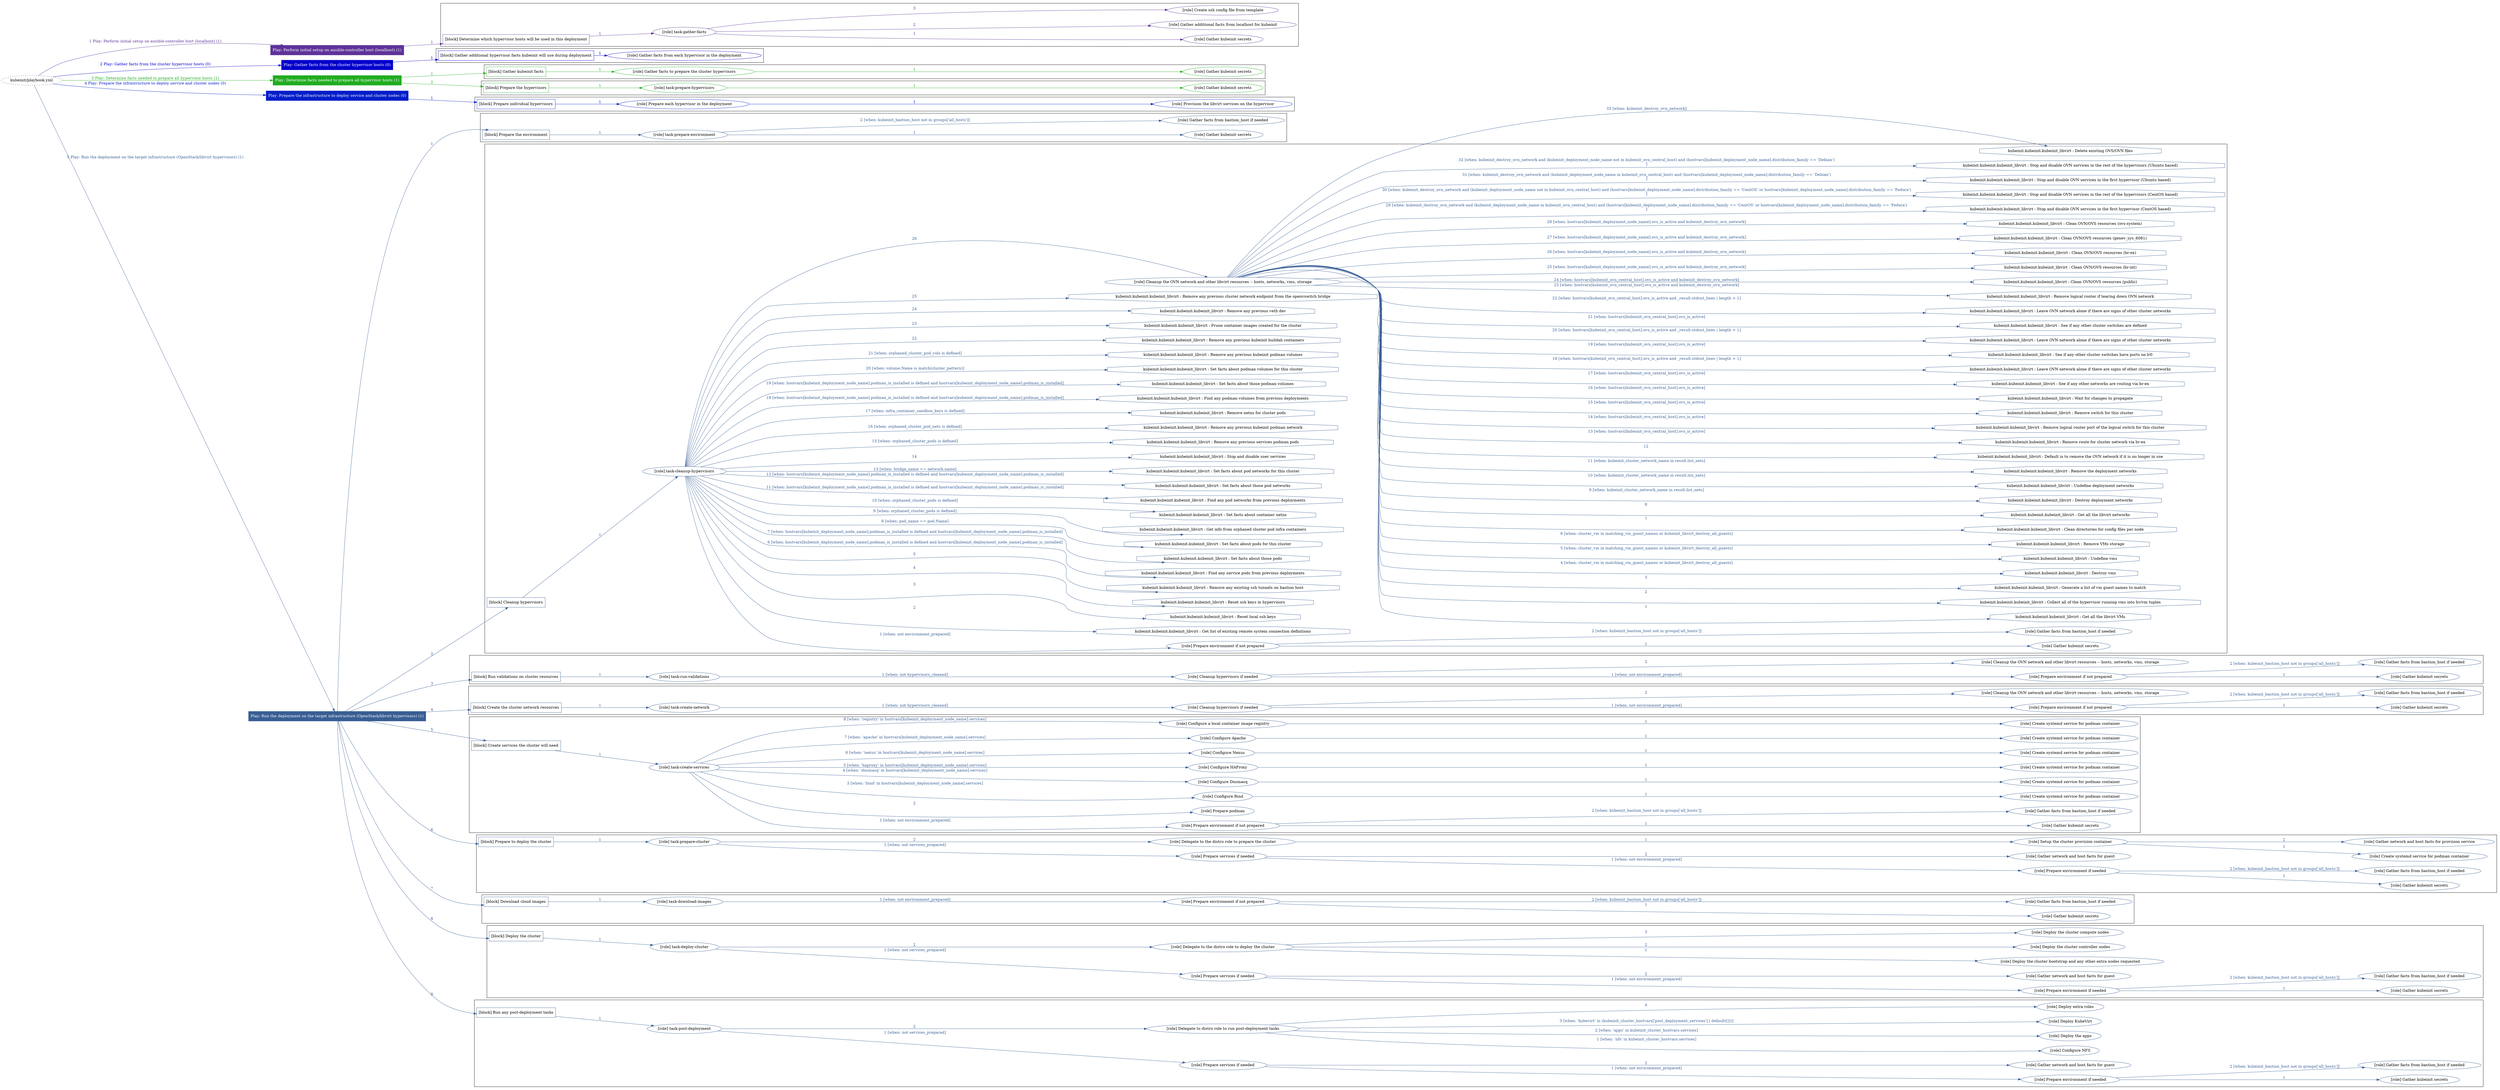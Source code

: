 digraph {
	graph [concentrate=true ordering=in rankdir=LR ratio=fill]
	edge [esep=5 sep=10]
	"kubeinit/playbook.yml" [URL="/home/runner/work/kubeinit/kubeinit/kubeinit/playbook.yml" id=playbook_73671152 style=dotted]
	"kubeinit/playbook.yml" -> play_7bfa770f [label="1 Play: Perform initial setup on ansible-controller host (localhost) (1)" color="#5e3399" fontcolor="#5e3399" id=edge_play_7bfa770f labeltooltip="1 Play: Perform initial setup on ansible-controller host (localhost) (1)" tooltip="1 Play: Perform initial setup on ansible-controller host (localhost) (1)"]
	subgraph "Play: Perform initial setup on ansible-controller host (localhost) (1)" {
		play_7bfa770f [label="Play: Perform initial setup on ansible-controller host (localhost) (1)" URL="/home/runner/work/kubeinit/kubeinit/kubeinit/playbook.yml" color="#5e3399" fontcolor="#ffffff" id=play_7bfa770f shape=box style=filled tooltip=localhost]
		play_7bfa770f -> block_fa4a99fe [label=1 color="#5e3399" fontcolor="#5e3399" id=edge_block_fa4a99fe labeltooltip=1 tooltip=1]
		subgraph cluster_block_fa4a99fe {
			block_fa4a99fe [label="[block] Determine which hypervisor hosts will be used in this deployment" URL="/home/runner/work/kubeinit/kubeinit/kubeinit/playbook.yml" color="#5e3399" id=block_fa4a99fe labeltooltip="Determine which hypervisor hosts will be used in this deployment" shape=box tooltip="Determine which hypervisor hosts will be used in this deployment"]
			block_fa4a99fe -> role_5124c7b7 [label="1 " color="#5e3399" fontcolor="#5e3399" id=edge_role_5124c7b7 labeltooltip="1 " tooltip="1 "]
			subgraph "task-gather-facts" {
				role_5124c7b7 [label="[role] task-gather-facts" URL="/home/runner/work/kubeinit/kubeinit/kubeinit/playbook.yml" color="#5e3399" id=role_5124c7b7 tooltip="task-gather-facts"]
				role_5124c7b7 -> role_ac382901 [label="1 " color="#5e3399" fontcolor="#5e3399" id=edge_role_ac382901 labeltooltip="1 " tooltip="1 "]
				subgraph "Gather kubeinit secrets" {
					role_ac382901 [label="[role] Gather kubeinit secrets" URL="/home/runner/.ansible/collections/ansible_collections/kubeinit/kubeinit/roles/kubeinit_prepare/tasks/build_hypervisors_group.yml" color="#5e3399" id=role_ac382901 tooltip="Gather kubeinit secrets"]
				}
				role_5124c7b7 -> role_75f17db3 [label="2 " color="#5e3399" fontcolor="#5e3399" id=edge_role_75f17db3 labeltooltip="2 " tooltip="2 "]
				subgraph "Gather additional facts from localhost for kubeinit" {
					role_75f17db3 [label="[role] Gather additional facts from localhost for kubeinit" URL="/home/runner/.ansible/collections/ansible_collections/kubeinit/kubeinit/roles/kubeinit_prepare/tasks/build_hypervisors_group.yml" color="#5e3399" id=role_75f17db3 tooltip="Gather additional facts from localhost for kubeinit"]
				}
				role_5124c7b7 -> role_1e1336b9 [label="3 " color="#5e3399" fontcolor="#5e3399" id=edge_role_1e1336b9 labeltooltip="3 " tooltip="3 "]
				subgraph "Create ssh config file from template" {
					role_1e1336b9 [label="[role] Create ssh config file from template" URL="/home/runner/.ansible/collections/ansible_collections/kubeinit/kubeinit/roles/kubeinit_prepare/tasks/build_hypervisors_group.yml" color="#5e3399" id=role_1e1336b9 tooltip="Create ssh config file from template"]
				}
			}
		}
	}
	"kubeinit/playbook.yml" -> play_b020d6f0 [label="2 Play: Gather facts from the cluster hypervisor hosts (0)" color="#0300cc" fontcolor="#0300cc" id=edge_play_b020d6f0 labeltooltip="2 Play: Gather facts from the cluster hypervisor hosts (0)" tooltip="2 Play: Gather facts from the cluster hypervisor hosts (0)"]
	subgraph "Play: Gather facts from the cluster hypervisor hosts (0)" {
		play_b020d6f0 [label="Play: Gather facts from the cluster hypervisor hosts (0)" URL="/home/runner/work/kubeinit/kubeinit/kubeinit/playbook.yml" color="#0300cc" fontcolor="#ffffff" id=play_b020d6f0 shape=box style=filled tooltip="Play: Gather facts from the cluster hypervisor hosts (0)"]
		play_b020d6f0 -> block_cbfa98ee [label=1 color="#0300cc" fontcolor="#0300cc" id=edge_block_cbfa98ee labeltooltip=1 tooltip=1]
		subgraph cluster_block_cbfa98ee {
			block_cbfa98ee [label="[block] Gather additional hypervisor facts kubeinit will use during deployment" URL="/home/runner/work/kubeinit/kubeinit/kubeinit/playbook.yml" color="#0300cc" id=block_cbfa98ee labeltooltip="Gather additional hypervisor facts kubeinit will use during deployment" shape=box tooltip="Gather additional hypervisor facts kubeinit will use during deployment"]
			block_cbfa98ee -> role_1f15a93b [label="1 " color="#0300cc" fontcolor="#0300cc" id=edge_role_1f15a93b labeltooltip="1 " tooltip="1 "]
			subgraph "Gather facts from each hypervisor in the deployment" {
				role_1f15a93b [label="[role] Gather facts from each hypervisor in the deployment" URL="/home/runner/work/kubeinit/kubeinit/kubeinit/playbook.yml" color="#0300cc" id=role_1f15a93b tooltip="Gather facts from each hypervisor in the deployment"]
			}
		}
	}
	"kubeinit/playbook.yml" -> play_d9d8e00a [label="3 Play: Determine facts needed to prepare all hypervisor hosts (1)" color="#21ac20" fontcolor="#21ac20" id=edge_play_d9d8e00a labeltooltip="3 Play: Determine facts needed to prepare all hypervisor hosts (1)" tooltip="3 Play: Determine facts needed to prepare all hypervisor hosts (1)"]
	subgraph "Play: Determine facts needed to prepare all hypervisor hosts (1)" {
		play_d9d8e00a [label="Play: Determine facts needed to prepare all hypervisor hosts (1)" URL="/home/runner/work/kubeinit/kubeinit/kubeinit/playbook.yml" color="#21ac20" fontcolor="#ffffff" id=play_d9d8e00a shape=box style=filled tooltip=localhost]
		play_d9d8e00a -> block_25222bb7 [label=1 color="#21ac20" fontcolor="#21ac20" id=edge_block_25222bb7 labeltooltip=1 tooltip=1]
		subgraph cluster_block_25222bb7 {
			block_25222bb7 [label="[block] Gather kubeinit facts" URL="/home/runner/work/kubeinit/kubeinit/kubeinit/playbook.yml" color="#21ac20" id=block_25222bb7 labeltooltip="Gather kubeinit facts" shape=box tooltip="Gather kubeinit facts"]
			block_25222bb7 -> role_118fb502 [label="1 " color="#21ac20" fontcolor="#21ac20" id=edge_role_118fb502 labeltooltip="1 " tooltip="1 "]
			subgraph "Gather facts to prepare the cluster hypervisors" {
				role_118fb502 [label="[role] Gather facts to prepare the cluster hypervisors" URL="/home/runner/work/kubeinit/kubeinit/kubeinit/playbook.yml" color="#21ac20" id=role_118fb502 tooltip="Gather facts to prepare the cluster hypervisors"]
				role_118fb502 -> role_09512911 [label="1 " color="#21ac20" fontcolor="#21ac20" id=edge_role_09512911 labeltooltip="1 " tooltip="1 "]
				subgraph "Gather kubeinit secrets" {
					role_09512911 [label="[role] Gather kubeinit secrets" URL="/home/runner/.ansible/collections/ansible_collections/kubeinit/kubeinit/roles/kubeinit_prepare/tasks/gather_kubeinit_facts.yml" color="#21ac20" id=role_09512911 tooltip="Gather kubeinit secrets"]
				}
			}
		}
		play_d9d8e00a -> block_7f055ce3 [label=2 color="#21ac20" fontcolor="#21ac20" id=edge_block_7f055ce3 labeltooltip=2 tooltip=2]
		subgraph cluster_block_7f055ce3 {
			block_7f055ce3 [label="[block] Prepare the hypervisors" URL="/home/runner/work/kubeinit/kubeinit/kubeinit/playbook.yml" color="#21ac20" id=block_7f055ce3 labeltooltip="Prepare the hypervisors" shape=box tooltip="Prepare the hypervisors"]
			block_7f055ce3 -> role_7febe6ca [label="1 " color="#21ac20" fontcolor="#21ac20" id=edge_role_7febe6ca labeltooltip="1 " tooltip="1 "]
			subgraph "task-prepare-hypervisors" {
				role_7febe6ca [label="[role] task-prepare-hypervisors" URL="/home/runner/work/kubeinit/kubeinit/kubeinit/playbook.yml" color="#21ac20" id=role_7febe6ca tooltip="task-prepare-hypervisors"]
				role_7febe6ca -> role_d9aac548 [label="1 " color="#21ac20" fontcolor="#21ac20" id=edge_role_d9aac548 labeltooltip="1 " tooltip="1 "]
				subgraph "Gather kubeinit secrets" {
					role_d9aac548 [label="[role] Gather kubeinit secrets" URL="/home/runner/.ansible/collections/ansible_collections/kubeinit/kubeinit/roles/kubeinit_prepare/tasks/gather_kubeinit_facts.yml" color="#21ac20" id=role_d9aac548 tooltip="Gather kubeinit secrets"]
				}
			}
		}
	}
	"kubeinit/playbook.yml" -> play_0053a95e [label="4 Play: Prepare the infrastructure to deploy service and cluster nodes (0)" color="#031dc9" fontcolor="#031dc9" id=edge_play_0053a95e labeltooltip="4 Play: Prepare the infrastructure to deploy service and cluster nodes (0)" tooltip="4 Play: Prepare the infrastructure to deploy service and cluster nodes (0)"]
	subgraph "Play: Prepare the infrastructure to deploy service and cluster nodes (0)" {
		play_0053a95e [label="Play: Prepare the infrastructure to deploy service and cluster nodes (0)" URL="/home/runner/work/kubeinit/kubeinit/kubeinit/playbook.yml" color="#031dc9" fontcolor="#ffffff" id=play_0053a95e shape=box style=filled tooltip="Play: Prepare the infrastructure to deploy service and cluster nodes (0)"]
		play_0053a95e -> block_242d0c1d [label=1 color="#031dc9" fontcolor="#031dc9" id=edge_block_242d0c1d labeltooltip=1 tooltip=1]
		subgraph cluster_block_242d0c1d {
			block_242d0c1d [label="[block] Prepare individual hypervisors" URL="/home/runner/work/kubeinit/kubeinit/kubeinit/playbook.yml" color="#031dc9" id=block_242d0c1d labeltooltip="Prepare individual hypervisors" shape=box tooltip="Prepare individual hypervisors"]
			block_242d0c1d -> role_f56f9218 [label="1 " color="#031dc9" fontcolor="#031dc9" id=edge_role_f56f9218 labeltooltip="1 " tooltip="1 "]
			subgraph "Prepare each hypervisor in the deployment" {
				role_f56f9218 [label="[role] Prepare each hypervisor in the deployment" URL="/home/runner/work/kubeinit/kubeinit/kubeinit/playbook.yml" color="#031dc9" id=role_f56f9218 tooltip="Prepare each hypervisor in the deployment"]
				role_f56f9218 -> role_cd9d7fac [label="1 " color="#031dc9" fontcolor="#031dc9" id=edge_role_cd9d7fac labeltooltip="1 " tooltip="1 "]
				subgraph "Provision the libvirt services on the hypervisor" {
					role_cd9d7fac [label="[role] Provision the libvirt services on the hypervisor" URL="/home/runner/.ansible/collections/ansible_collections/kubeinit/kubeinit/roles/kubeinit_prepare/tasks/prepare_hypervisor.yml" color="#031dc9" id=role_cd9d7fac tooltip="Provision the libvirt services on the hypervisor"]
				}
			}
		}
	}
	"kubeinit/playbook.yml" -> play_7875dd9b [label="5 Play: Run the deployment on the target infrastructure (OpenStack/libvirt hypervisors) (1)" color="#385e94" fontcolor="#385e94" id=edge_play_7875dd9b labeltooltip="5 Play: Run the deployment on the target infrastructure (OpenStack/libvirt hypervisors) (1)" tooltip="5 Play: Run the deployment on the target infrastructure (OpenStack/libvirt hypervisors) (1)"]
	subgraph "Play: Run the deployment on the target infrastructure (OpenStack/libvirt hypervisors) (1)" {
		play_7875dd9b [label="Play: Run the deployment on the target infrastructure (OpenStack/libvirt hypervisors) (1)" URL="/home/runner/work/kubeinit/kubeinit/kubeinit/playbook.yml" color="#385e94" fontcolor="#ffffff" id=play_7875dd9b shape=box style=filled tooltip=localhost]
		play_7875dd9b -> block_9559b49b [label=1 color="#385e94" fontcolor="#385e94" id=edge_block_9559b49b labeltooltip=1 tooltip=1]
		subgraph cluster_block_9559b49b {
			block_9559b49b [label="[block] Prepare the environment" URL="/home/runner/work/kubeinit/kubeinit/kubeinit/playbook.yml" color="#385e94" id=block_9559b49b labeltooltip="Prepare the environment" shape=box tooltip="Prepare the environment"]
			block_9559b49b -> role_b035cc5f [label="1 " color="#385e94" fontcolor="#385e94" id=edge_role_b035cc5f labeltooltip="1 " tooltip="1 "]
			subgraph "task-prepare-environment" {
				role_b035cc5f [label="[role] task-prepare-environment" URL="/home/runner/work/kubeinit/kubeinit/kubeinit/playbook.yml" color="#385e94" id=role_b035cc5f tooltip="task-prepare-environment"]
				role_b035cc5f -> role_8d988cd8 [label="1 " color="#385e94" fontcolor="#385e94" id=edge_role_8d988cd8 labeltooltip="1 " tooltip="1 "]
				subgraph "Gather kubeinit secrets" {
					role_8d988cd8 [label="[role] Gather kubeinit secrets" URL="/home/runner/.ansible/collections/ansible_collections/kubeinit/kubeinit/roles/kubeinit_prepare/tasks/gather_kubeinit_facts.yml" color="#385e94" id=role_8d988cd8 tooltip="Gather kubeinit secrets"]
				}
				role_b035cc5f -> role_556e6cee [label="2 [when: kubeinit_bastion_host not in groups['all_hosts']]" color="#385e94" fontcolor="#385e94" id=edge_role_556e6cee labeltooltip="2 [when: kubeinit_bastion_host not in groups['all_hosts']]" tooltip="2 [when: kubeinit_bastion_host not in groups['all_hosts']]"]
				subgraph "Gather facts from bastion_host if needed" {
					role_556e6cee [label="[role] Gather facts from bastion_host if needed" URL="/home/runner/.ansible/collections/ansible_collections/kubeinit/kubeinit/roles/kubeinit_prepare/tasks/main.yml" color="#385e94" id=role_556e6cee tooltip="Gather facts from bastion_host if needed"]
				}
			}
		}
		play_7875dd9b -> block_30fb0818 [label=2 color="#385e94" fontcolor="#385e94" id=edge_block_30fb0818 labeltooltip=2 tooltip=2]
		subgraph cluster_block_30fb0818 {
			block_30fb0818 [label="[block] Cleanup hypervisors" URL="/home/runner/work/kubeinit/kubeinit/kubeinit/playbook.yml" color="#385e94" id=block_30fb0818 labeltooltip="Cleanup hypervisors" shape=box tooltip="Cleanup hypervisors"]
			block_30fb0818 -> role_44cc70e8 [label="1 " color="#385e94" fontcolor="#385e94" id=edge_role_44cc70e8 labeltooltip="1 " tooltip="1 "]
			subgraph "task-cleanup-hypervisors" {
				role_44cc70e8 [label="[role] task-cleanup-hypervisors" URL="/home/runner/work/kubeinit/kubeinit/kubeinit/playbook.yml" color="#385e94" id=role_44cc70e8 tooltip="task-cleanup-hypervisors"]
				role_44cc70e8 -> role_b299b925 [label="1 [when: not environment_prepared]" color="#385e94" fontcolor="#385e94" id=edge_role_b299b925 labeltooltip="1 [when: not environment_prepared]" tooltip="1 [when: not environment_prepared]"]
				subgraph "Prepare environment if not prepared" {
					role_b299b925 [label="[role] Prepare environment if not prepared" URL="/home/runner/.ansible/collections/ansible_collections/kubeinit/kubeinit/roles/kubeinit_libvirt/tasks/cleanup_hypervisors.yml" color="#385e94" id=role_b299b925 tooltip="Prepare environment if not prepared"]
					role_b299b925 -> role_e0a86571 [label="1 " color="#385e94" fontcolor="#385e94" id=edge_role_e0a86571 labeltooltip="1 " tooltip="1 "]
					subgraph "Gather kubeinit secrets" {
						role_e0a86571 [label="[role] Gather kubeinit secrets" URL="/home/runner/.ansible/collections/ansible_collections/kubeinit/kubeinit/roles/kubeinit_prepare/tasks/gather_kubeinit_facts.yml" color="#385e94" id=role_e0a86571 tooltip="Gather kubeinit secrets"]
					}
					role_b299b925 -> role_94d3b400 [label="2 [when: kubeinit_bastion_host not in groups['all_hosts']]" color="#385e94" fontcolor="#385e94" id=edge_role_94d3b400 labeltooltip="2 [when: kubeinit_bastion_host not in groups['all_hosts']]" tooltip="2 [when: kubeinit_bastion_host not in groups['all_hosts']]"]
					subgraph "Gather facts from bastion_host if needed" {
						role_94d3b400 [label="[role] Gather facts from bastion_host if needed" URL="/home/runner/.ansible/collections/ansible_collections/kubeinit/kubeinit/roles/kubeinit_prepare/tasks/main.yml" color="#385e94" id=role_94d3b400 tooltip="Gather facts from bastion_host if needed"]
					}
				}
				task_e4a10543 [label="kubeinit.kubeinit.kubeinit_libvirt : Get list of existing remote system connection definitions" URL="/home/runner/.ansible/collections/ansible_collections/kubeinit/kubeinit/roles/kubeinit_libvirt/tasks/cleanup_hypervisors.yml" color="#385e94" id=task_e4a10543 shape=octagon tooltip="kubeinit.kubeinit.kubeinit_libvirt : Get list of existing remote system connection definitions"]
				role_44cc70e8 -> task_e4a10543 [label="2 " color="#385e94" fontcolor="#385e94" id=edge_task_e4a10543 labeltooltip="2 " tooltip="2 "]
				task_a4a17f30 [label="kubeinit.kubeinit.kubeinit_libvirt : Reset local ssh keys" URL="/home/runner/.ansible/collections/ansible_collections/kubeinit/kubeinit/roles/kubeinit_libvirt/tasks/cleanup_hypervisors.yml" color="#385e94" id=task_a4a17f30 shape=octagon tooltip="kubeinit.kubeinit.kubeinit_libvirt : Reset local ssh keys"]
				role_44cc70e8 -> task_a4a17f30 [label="3 " color="#385e94" fontcolor="#385e94" id=edge_task_a4a17f30 labeltooltip="3 " tooltip="3 "]
				task_a364d3bb [label="kubeinit.kubeinit.kubeinit_libvirt : Reset ssh keys in hypervisors" URL="/home/runner/.ansible/collections/ansible_collections/kubeinit/kubeinit/roles/kubeinit_libvirt/tasks/cleanup_hypervisors.yml" color="#385e94" id=task_a364d3bb shape=octagon tooltip="kubeinit.kubeinit.kubeinit_libvirt : Reset ssh keys in hypervisors"]
				role_44cc70e8 -> task_a364d3bb [label="4 " color="#385e94" fontcolor="#385e94" id=edge_task_a364d3bb labeltooltip="4 " tooltip="4 "]
				task_353d948c [label="kubeinit.kubeinit.kubeinit_libvirt : Remove any existing ssh tunnels on bastion host" URL="/home/runner/.ansible/collections/ansible_collections/kubeinit/kubeinit/roles/kubeinit_libvirt/tasks/cleanup_hypervisors.yml" color="#385e94" id=task_353d948c shape=octagon tooltip="kubeinit.kubeinit.kubeinit_libvirt : Remove any existing ssh tunnels on bastion host"]
				role_44cc70e8 -> task_353d948c [label="5 " color="#385e94" fontcolor="#385e94" id=edge_task_353d948c labeltooltip="5 " tooltip="5 "]
				task_d8df3ba8 [label="kubeinit.kubeinit.kubeinit_libvirt : Find any service pods from previous deployments" URL="/home/runner/.ansible/collections/ansible_collections/kubeinit/kubeinit/roles/kubeinit_libvirt/tasks/cleanup_hypervisors.yml" color="#385e94" id=task_d8df3ba8 shape=octagon tooltip="kubeinit.kubeinit.kubeinit_libvirt : Find any service pods from previous deployments"]
				role_44cc70e8 -> task_d8df3ba8 [label="6 [when: hostvars[kubeinit_deployment_node_name].podman_is_installed is defined and hostvars[kubeinit_deployment_node_name].podman_is_installed]" color="#385e94" fontcolor="#385e94" id=edge_task_d8df3ba8 labeltooltip="6 [when: hostvars[kubeinit_deployment_node_name].podman_is_installed is defined and hostvars[kubeinit_deployment_node_name].podman_is_installed]" tooltip="6 [when: hostvars[kubeinit_deployment_node_name].podman_is_installed is defined and hostvars[kubeinit_deployment_node_name].podman_is_installed]"]
				task_efd024c8 [label="kubeinit.kubeinit.kubeinit_libvirt : Set facts about those pods" URL="/home/runner/.ansible/collections/ansible_collections/kubeinit/kubeinit/roles/kubeinit_libvirt/tasks/cleanup_hypervisors.yml" color="#385e94" id=task_efd024c8 shape=octagon tooltip="kubeinit.kubeinit.kubeinit_libvirt : Set facts about those pods"]
				role_44cc70e8 -> task_efd024c8 [label="7 [when: hostvars[kubeinit_deployment_node_name].podman_is_installed is defined and hostvars[kubeinit_deployment_node_name].podman_is_installed]" color="#385e94" fontcolor="#385e94" id=edge_task_efd024c8 labeltooltip="7 [when: hostvars[kubeinit_deployment_node_name].podman_is_installed is defined and hostvars[kubeinit_deployment_node_name].podman_is_installed]" tooltip="7 [when: hostvars[kubeinit_deployment_node_name].podman_is_installed is defined and hostvars[kubeinit_deployment_node_name].podman_is_installed]"]
				task_f8176477 [label="kubeinit.kubeinit.kubeinit_libvirt : Set facts about pods for this cluster" URL="/home/runner/.ansible/collections/ansible_collections/kubeinit/kubeinit/roles/kubeinit_libvirt/tasks/cleanup_hypervisors.yml" color="#385e94" id=task_f8176477 shape=octagon tooltip="kubeinit.kubeinit.kubeinit_libvirt : Set facts about pods for this cluster"]
				role_44cc70e8 -> task_f8176477 [label="8 [when: pod_name == pod.Name]" color="#385e94" fontcolor="#385e94" id=edge_task_f8176477 labeltooltip="8 [when: pod_name == pod.Name]" tooltip="8 [when: pod_name == pod.Name]"]
				task_9b81edb5 [label="kubeinit.kubeinit.kubeinit_libvirt : Get info from orphaned cluster pod infra containers" URL="/home/runner/.ansible/collections/ansible_collections/kubeinit/kubeinit/roles/kubeinit_libvirt/tasks/cleanup_hypervisors.yml" color="#385e94" id=task_9b81edb5 shape=octagon tooltip="kubeinit.kubeinit.kubeinit_libvirt : Get info from orphaned cluster pod infra containers"]
				role_44cc70e8 -> task_9b81edb5 [label="9 [when: orphaned_cluster_pods is defined]" color="#385e94" fontcolor="#385e94" id=edge_task_9b81edb5 labeltooltip="9 [when: orphaned_cluster_pods is defined]" tooltip="9 [when: orphaned_cluster_pods is defined]"]
				task_52feb15d [label="kubeinit.kubeinit.kubeinit_libvirt : Set facts about container netns" URL="/home/runner/.ansible/collections/ansible_collections/kubeinit/kubeinit/roles/kubeinit_libvirt/tasks/cleanup_hypervisors.yml" color="#385e94" id=task_52feb15d shape=octagon tooltip="kubeinit.kubeinit.kubeinit_libvirt : Set facts about container netns"]
				role_44cc70e8 -> task_52feb15d [label="10 [when: orphaned_cluster_pods is defined]" color="#385e94" fontcolor="#385e94" id=edge_task_52feb15d labeltooltip="10 [when: orphaned_cluster_pods is defined]" tooltip="10 [when: orphaned_cluster_pods is defined]"]
				task_80e26dcd [label="kubeinit.kubeinit.kubeinit_libvirt : Find any pod networks from previous deployments" URL="/home/runner/.ansible/collections/ansible_collections/kubeinit/kubeinit/roles/kubeinit_libvirt/tasks/cleanup_hypervisors.yml" color="#385e94" id=task_80e26dcd shape=octagon tooltip="kubeinit.kubeinit.kubeinit_libvirt : Find any pod networks from previous deployments"]
				role_44cc70e8 -> task_80e26dcd [label="11 [when: hostvars[kubeinit_deployment_node_name].podman_is_installed is defined and hostvars[kubeinit_deployment_node_name].podman_is_installed]" color="#385e94" fontcolor="#385e94" id=edge_task_80e26dcd labeltooltip="11 [when: hostvars[kubeinit_deployment_node_name].podman_is_installed is defined and hostvars[kubeinit_deployment_node_name].podman_is_installed]" tooltip="11 [when: hostvars[kubeinit_deployment_node_name].podman_is_installed is defined and hostvars[kubeinit_deployment_node_name].podman_is_installed]"]
				task_06b8ea94 [label="kubeinit.kubeinit.kubeinit_libvirt : Set facts about those pod networks" URL="/home/runner/.ansible/collections/ansible_collections/kubeinit/kubeinit/roles/kubeinit_libvirt/tasks/cleanup_hypervisors.yml" color="#385e94" id=task_06b8ea94 shape=octagon tooltip="kubeinit.kubeinit.kubeinit_libvirt : Set facts about those pod networks"]
				role_44cc70e8 -> task_06b8ea94 [label="12 [when: hostvars[kubeinit_deployment_node_name].podman_is_installed is defined and hostvars[kubeinit_deployment_node_name].podman_is_installed]" color="#385e94" fontcolor="#385e94" id=edge_task_06b8ea94 labeltooltip="12 [when: hostvars[kubeinit_deployment_node_name].podman_is_installed is defined and hostvars[kubeinit_deployment_node_name].podman_is_installed]" tooltip="12 [when: hostvars[kubeinit_deployment_node_name].podman_is_installed is defined and hostvars[kubeinit_deployment_node_name].podman_is_installed]"]
				task_43783a62 [label="kubeinit.kubeinit.kubeinit_libvirt : Set facts about pod networks for this cluster" URL="/home/runner/.ansible/collections/ansible_collections/kubeinit/kubeinit/roles/kubeinit_libvirt/tasks/cleanup_hypervisors.yml" color="#385e94" id=task_43783a62 shape=octagon tooltip="kubeinit.kubeinit.kubeinit_libvirt : Set facts about pod networks for this cluster"]
				role_44cc70e8 -> task_43783a62 [label="13 [when: bridge_name == network.name]" color="#385e94" fontcolor="#385e94" id=edge_task_43783a62 labeltooltip="13 [when: bridge_name == network.name]" tooltip="13 [when: bridge_name == network.name]"]
				task_6cfb2ab6 [label="kubeinit.kubeinit.kubeinit_libvirt : Stop and disable user services" URL="/home/runner/.ansible/collections/ansible_collections/kubeinit/kubeinit/roles/kubeinit_libvirt/tasks/cleanup_hypervisors.yml" color="#385e94" id=task_6cfb2ab6 shape=octagon tooltip="kubeinit.kubeinit.kubeinit_libvirt : Stop and disable user services"]
				role_44cc70e8 -> task_6cfb2ab6 [label="14 " color="#385e94" fontcolor="#385e94" id=edge_task_6cfb2ab6 labeltooltip="14 " tooltip="14 "]
				task_efa06a7c [label="kubeinit.kubeinit.kubeinit_libvirt : Remove any previous services podman pods" URL="/home/runner/.ansible/collections/ansible_collections/kubeinit/kubeinit/roles/kubeinit_libvirt/tasks/cleanup_hypervisors.yml" color="#385e94" id=task_efa06a7c shape=octagon tooltip="kubeinit.kubeinit.kubeinit_libvirt : Remove any previous services podman pods"]
				role_44cc70e8 -> task_efa06a7c [label="15 [when: orphaned_cluster_pods is defined]" color="#385e94" fontcolor="#385e94" id=edge_task_efa06a7c labeltooltip="15 [when: orphaned_cluster_pods is defined]" tooltip="15 [when: orphaned_cluster_pods is defined]"]
				task_6c6a61cc [label="kubeinit.kubeinit.kubeinit_libvirt : Remove any previous kubeinit podman network" URL="/home/runner/.ansible/collections/ansible_collections/kubeinit/kubeinit/roles/kubeinit_libvirt/tasks/cleanup_hypervisors.yml" color="#385e94" id=task_6c6a61cc shape=octagon tooltip="kubeinit.kubeinit.kubeinit_libvirt : Remove any previous kubeinit podman network"]
				role_44cc70e8 -> task_6c6a61cc [label="16 [when: orphaned_cluster_pod_nets is defined]" color="#385e94" fontcolor="#385e94" id=edge_task_6c6a61cc labeltooltip="16 [when: orphaned_cluster_pod_nets is defined]" tooltip="16 [when: orphaned_cluster_pod_nets is defined]"]
				task_cfb28342 [label="kubeinit.kubeinit.kubeinit_libvirt : Remove netns for cluster pods" URL="/home/runner/.ansible/collections/ansible_collections/kubeinit/kubeinit/roles/kubeinit_libvirt/tasks/cleanup_hypervisors.yml" color="#385e94" id=task_cfb28342 shape=octagon tooltip="kubeinit.kubeinit.kubeinit_libvirt : Remove netns for cluster pods"]
				role_44cc70e8 -> task_cfb28342 [label="17 [when: infra_container_sandbox_keys is defined]" color="#385e94" fontcolor="#385e94" id=edge_task_cfb28342 labeltooltip="17 [when: infra_container_sandbox_keys is defined]" tooltip="17 [when: infra_container_sandbox_keys is defined]"]
				task_f69870d1 [label="kubeinit.kubeinit.kubeinit_libvirt : Find any podman volumes from previous deployments" URL="/home/runner/.ansible/collections/ansible_collections/kubeinit/kubeinit/roles/kubeinit_libvirt/tasks/cleanup_hypervisors.yml" color="#385e94" id=task_f69870d1 shape=octagon tooltip="kubeinit.kubeinit.kubeinit_libvirt : Find any podman volumes from previous deployments"]
				role_44cc70e8 -> task_f69870d1 [label="18 [when: hostvars[kubeinit_deployment_node_name].podman_is_installed is defined and hostvars[kubeinit_deployment_node_name].podman_is_installed]" color="#385e94" fontcolor="#385e94" id=edge_task_f69870d1 labeltooltip="18 [when: hostvars[kubeinit_deployment_node_name].podman_is_installed is defined and hostvars[kubeinit_deployment_node_name].podman_is_installed]" tooltip="18 [when: hostvars[kubeinit_deployment_node_name].podman_is_installed is defined and hostvars[kubeinit_deployment_node_name].podman_is_installed]"]
				task_ad77984e [label="kubeinit.kubeinit.kubeinit_libvirt : Set facts about those podman volumes" URL="/home/runner/.ansible/collections/ansible_collections/kubeinit/kubeinit/roles/kubeinit_libvirt/tasks/cleanup_hypervisors.yml" color="#385e94" id=task_ad77984e shape=octagon tooltip="kubeinit.kubeinit.kubeinit_libvirt : Set facts about those podman volumes"]
				role_44cc70e8 -> task_ad77984e [label="19 [when: hostvars[kubeinit_deployment_node_name].podman_is_installed is defined and hostvars[kubeinit_deployment_node_name].podman_is_installed]" color="#385e94" fontcolor="#385e94" id=edge_task_ad77984e labeltooltip="19 [when: hostvars[kubeinit_deployment_node_name].podman_is_installed is defined and hostvars[kubeinit_deployment_node_name].podman_is_installed]" tooltip="19 [when: hostvars[kubeinit_deployment_node_name].podman_is_installed is defined and hostvars[kubeinit_deployment_node_name].podman_is_installed]"]
				task_24d2b828 [label="kubeinit.kubeinit.kubeinit_libvirt : Set facts about podman volumes for this cluster" URL="/home/runner/.ansible/collections/ansible_collections/kubeinit/kubeinit/roles/kubeinit_libvirt/tasks/cleanup_hypervisors.yml" color="#385e94" id=task_24d2b828 shape=octagon tooltip="kubeinit.kubeinit.kubeinit_libvirt : Set facts about podman volumes for this cluster"]
				role_44cc70e8 -> task_24d2b828 [label="20 [when: volume.Name is match(cluster_pattern)]" color="#385e94" fontcolor="#385e94" id=edge_task_24d2b828 labeltooltip="20 [when: volume.Name is match(cluster_pattern)]" tooltip="20 [when: volume.Name is match(cluster_pattern)]"]
				task_464ee621 [label="kubeinit.kubeinit.kubeinit_libvirt : Remove any previous kubeinit podman volumes" URL="/home/runner/.ansible/collections/ansible_collections/kubeinit/kubeinit/roles/kubeinit_libvirt/tasks/cleanup_hypervisors.yml" color="#385e94" id=task_464ee621 shape=octagon tooltip="kubeinit.kubeinit.kubeinit_libvirt : Remove any previous kubeinit podman volumes"]
				role_44cc70e8 -> task_464ee621 [label="21 [when: orphaned_cluster_pod_vols is defined]" color="#385e94" fontcolor="#385e94" id=edge_task_464ee621 labeltooltip="21 [when: orphaned_cluster_pod_vols is defined]" tooltip="21 [when: orphaned_cluster_pod_vols is defined]"]
				task_33b5d265 [label="kubeinit.kubeinit.kubeinit_libvirt : Remove any previous kubeinit buildah containers" URL="/home/runner/.ansible/collections/ansible_collections/kubeinit/kubeinit/roles/kubeinit_libvirt/tasks/cleanup_hypervisors.yml" color="#385e94" id=task_33b5d265 shape=octagon tooltip="kubeinit.kubeinit.kubeinit_libvirt : Remove any previous kubeinit buildah containers"]
				role_44cc70e8 -> task_33b5d265 [label="22 " color="#385e94" fontcolor="#385e94" id=edge_task_33b5d265 labeltooltip="22 " tooltip="22 "]
				task_ebac060b [label="kubeinit.kubeinit.kubeinit_libvirt : Prune container images created for the cluster" URL="/home/runner/.ansible/collections/ansible_collections/kubeinit/kubeinit/roles/kubeinit_libvirt/tasks/cleanup_hypervisors.yml" color="#385e94" id=task_ebac060b shape=octagon tooltip="kubeinit.kubeinit.kubeinit_libvirt : Prune container images created for the cluster"]
				role_44cc70e8 -> task_ebac060b [label="23 " color="#385e94" fontcolor="#385e94" id=edge_task_ebac060b labeltooltip="23 " tooltip="23 "]
				task_59f815de [label="kubeinit.kubeinit.kubeinit_libvirt : Remove any previous veth dev" URL="/home/runner/.ansible/collections/ansible_collections/kubeinit/kubeinit/roles/kubeinit_libvirt/tasks/cleanup_hypervisors.yml" color="#385e94" id=task_59f815de shape=octagon tooltip="kubeinit.kubeinit.kubeinit_libvirt : Remove any previous veth dev"]
				role_44cc70e8 -> task_59f815de [label="24 " color="#385e94" fontcolor="#385e94" id=edge_task_59f815de labeltooltip="24 " tooltip="24 "]
				task_ae88eb9b [label="kubeinit.kubeinit.kubeinit_libvirt : Remove any previous cluster network endpoint from the openvswitch bridge" URL="/home/runner/.ansible/collections/ansible_collections/kubeinit/kubeinit/roles/kubeinit_libvirt/tasks/cleanup_hypervisors.yml" color="#385e94" id=task_ae88eb9b shape=octagon tooltip="kubeinit.kubeinit.kubeinit_libvirt : Remove any previous cluster network endpoint from the openvswitch bridge"]
				role_44cc70e8 -> task_ae88eb9b [label="25 " color="#385e94" fontcolor="#385e94" id=edge_task_ae88eb9b labeltooltip="25 " tooltip="25 "]
				role_44cc70e8 -> role_68973b5f [label="26 " color="#385e94" fontcolor="#385e94" id=edge_role_68973b5f labeltooltip="26 " tooltip="26 "]
				subgraph "Cleanup the OVN network and other libvirt resources -- hosts, networks, vms, storage" {
					role_68973b5f [label="[role] Cleanup the OVN network and other libvirt resources -- hosts, networks, vms, storage" URL="/home/runner/.ansible/collections/ansible_collections/kubeinit/kubeinit/roles/kubeinit_libvirt/tasks/cleanup_hypervisors.yml" color="#385e94" id=role_68973b5f tooltip="Cleanup the OVN network and other libvirt resources -- hosts, networks, vms, storage"]
					task_4e9b6456 [label="kubeinit.kubeinit.kubeinit_libvirt : Get all the libvirt VMs" URL="/home/runner/.ansible/collections/ansible_collections/kubeinit/kubeinit/roles/kubeinit_libvirt/tasks/cleanup_libvirt.yml" color="#385e94" id=task_4e9b6456 shape=octagon tooltip="kubeinit.kubeinit.kubeinit_libvirt : Get all the libvirt VMs"]
					role_68973b5f -> task_4e9b6456 [label="1 " color="#385e94" fontcolor="#385e94" id=edge_task_4e9b6456 labeltooltip="1 " tooltip="1 "]
					task_915bed5e [label="kubeinit.kubeinit.kubeinit_libvirt : Collect all of the hypervisor running vms into hv/vm tuples" URL="/home/runner/.ansible/collections/ansible_collections/kubeinit/kubeinit/roles/kubeinit_libvirt/tasks/cleanup_libvirt.yml" color="#385e94" id=task_915bed5e shape=octagon tooltip="kubeinit.kubeinit.kubeinit_libvirt : Collect all of the hypervisor running vms into hv/vm tuples"]
					role_68973b5f -> task_915bed5e [label="2 " color="#385e94" fontcolor="#385e94" id=edge_task_915bed5e labeltooltip="2 " tooltip="2 "]
					task_c24260b0 [label="kubeinit.kubeinit.kubeinit_libvirt : Generate a list of vm guest names to match" URL="/home/runner/.ansible/collections/ansible_collections/kubeinit/kubeinit/roles/kubeinit_libvirt/tasks/cleanup_libvirt.yml" color="#385e94" id=task_c24260b0 shape=octagon tooltip="kubeinit.kubeinit.kubeinit_libvirt : Generate a list of vm guest names to match"]
					role_68973b5f -> task_c24260b0 [label="3 " color="#385e94" fontcolor="#385e94" id=edge_task_c24260b0 labeltooltip="3 " tooltip="3 "]
					task_4240ca5c [label="kubeinit.kubeinit.kubeinit_libvirt : Destroy vms" URL="/home/runner/.ansible/collections/ansible_collections/kubeinit/kubeinit/roles/kubeinit_libvirt/tasks/cleanup_libvirt.yml" color="#385e94" id=task_4240ca5c shape=octagon tooltip="kubeinit.kubeinit.kubeinit_libvirt : Destroy vms"]
					role_68973b5f -> task_4240ca5c [label="4 [when: cluster_vm in matching_vm_guest_names or kubeinit_libvirt_destroy_all_guests]" color="#385e94" fontcolor="#385e94" id=edge_task_4240ca5c labeltooltip="4 [when: cluster_vm in matching_vm_guest_names or kubeinit_libvirt_destroy_all_guests]" tooltip="4 [when: cluster_vm in matching_vm_guest_names or kubeinit_libvirt_destroy_all_guests]"]
					task_55330295 [label="kubeinit.kubeinit.kubeinit_libvirt : Undefine vms" URL="/home/runner/.ansible/collections/ansible_collections/kubeinit/kubeinit/roles/kubeinit_libvirt/tasks/cleanup_libvirt.yml" color="#385e94" id=task_55330295 shape=octagon tooltip="kubeinit.kubeinit.kubeinit_libvirt : Undefine vms"]
					role_68973b5f -> task_55330295 [label="5 [when: cluster_vm in matching_vm_guest_names or kubeinit_libvirt_destroy_all_guests]" color="#385e94" fontcolor="#385e94" id=edge_task_55330295 labeltooltip="5 [when: cluster_vm in matching_vm_guest_names or kubeinit_libvirt_destroy_all_guests]" tooltip="5 [when: cluster_vm in matching_vm_guest_names or kubeinit_libvirt_destroy_all_guests]"]
					task_9ad4225a [label="kubeinit.kubeinit.kubeinit_libvirt : Remove VMs storage" URL="/home/runner/.ansible/collections/ansible_collections/kubeinit/kubeinit/roles/kubeinit_libvirt/tasks/cleanup_libvirt.yml" color="#385e94" id=task_9ad4225a shape=octagon tooltip="kubeinit.kubeinit.kubeinit_libvirt : Remove VMs storage"]
					role_68973b5f -> task_9ad4225a [label="6 [when: cluster_vm in matching_vm_guest_names or kubeinit_libvirt_destroy_all_guests]" color="#385e94" fontcolor="#385e94" id=edge_task_9ad4225a labeltooltip="6 [when: cluster_vm in matching_vm_guest_names or kubeinit_libvirt_destroy_all_guests]" tooltip="6 [when: cluster_vm in matching_vm_guest_names or kubeinit_libvirt_destroy_all_guests]"]
					task_bcda3c96 [label="kubeinit.kubeinit.kubeinit_libvirt : Clean directories for config files per node" URL="/home/runner/.ansible/collections/ansible_collections/kubeinit/kubeinit/roles/kubeinit_libvirt/tasks/cleanup_libvirt.yml" color="#385e94" id=task_bcda3c96 shape=octagon tooltip="kubeinit.kubeinit.kubeinit_libvirt : Clean directories for config files per node"]
					role_68973b5f -> task_bcda3c96 [label="7 " color="#385e94" fontcolor="#385e94" id=edge_task_bcda3c96 labeltooltip="7 " tooltip="7 "]
					task_2a8d9363 [label="kubeinit.kubeinit.kubeinit_libvirt : Get all the libvirt networks" URL="/home/runner/.ansible/collections/ansible_collections/kubeinit/kubeinit/roles/kubeinit_libvirt/tasks/cleanup_libvirt.yml" color="#385e94" id=task_2a8d9363 shape=octagon tooltip="kubeinit.kubeinit.kubeinit_libvirt : Get all the libvirt networks"]
					role_68973b5f -> task_2a8d9363 [label="8 " color="#385e94" fontcolor="#385e94" id=edge_task_2a8d9363 labeltooltip="8 " tooltip="8 "]
					task_16037137 [label="kubeinit.kubeinit.kubeinit_libvirt : Destroy deployment networks" URL="/home/runner/.ansible/collections/ansible_collections/kubeinit/kubeinit/roles/kubeinit_libvirt/tasks/cleanup_libvirt.yml" color="#385e94" id=task_16037137 shape=octagon tooltip="kubeinit.kubeinit.kubeinit_libvirt : Destroy deployment networks"]
					role_68973b5f -> task_16037137 [label="9 [when: kubeinit_cluster_network_name in result.list_nets]" color="#385e94" fontcolor="#385e94" id=edge_task_16037137 labeltooltip="9 [when: kubeinit_cluster_network_name in result.list_nets]" tooltip="9 [when: kubeinit_cluster_network_name in result.list_nets]"]
					task_bab02be7 [label="kubeinit.kubeinit.kubeinit_libvirt : Undefine deployment networks" URL="/home/runner/.ansible/collections/ansible_collections/kubeinit/kubeinit/roles/kubeinit_libvirt/tasks/cleanup_libvirt.yml" color="#385e94" id=task_bab02be7 shape=octagon tooltip="kubeinit.kubeinit.kubeinit_libvirt : Undefine deployment networks"]
					role_68973b5f -> task_bab02be7 [label="10 [when: kubeinit_cluster_network_name in result.list_nets]" color="#385e94" fontcolor="#385e94" id=edge_task_bab02be7 labeltooltip="10 [when: kubeinit_cluster_network_name in result.list_nets]" tooltip="10 [when: kubeinit_cluster_network_name in result.list_nets]"]
					task_8b3d1120 [label="kubeinit.kubeinit.kubeinit_libvirt : Remove the deployment networks" URL="/home/runner/.ansible/collections/ansible_collections/kubeinit/kubeinit/roles/kubeinit_libvirt/tasks/cleanup_libvirt.yml" color="#385e94" id=task_8b3d1120 shape=octagon tooltip="kubeinit.kubeinit.kubeinit_libvirt : Remove the deployment networks"]
					role_68973b5f -> task_8b3d1120 [label="11 [when: kubeinit_cluster_network_name in result.list_nets]" color="#385e94" fontcolor="#385e94" id=edge_task_8b3d1120 labeltooltip="11 [when: kubeinit_cluster_network_name in result.list_nets]" tooltip="11 [when: kubeinit_cluster_network_name in result.list_nets]"]
					task_84f9d407 [label="kubeinit.kubeinit.kubeinit_libvirt : Default is to remove the OVN network if it is no longer in use" URL="/home/runner/.ansible/collections/ansible_collections/kubeinit/kubeinit/roles/kubeinit_libvirt/tasks/cleanup_libvirt.yml" color="#385e94" id=task_84f9d407 shape=octagon tooltip="kubeinit.kubeinit.kubeinit_libvirt : Default is to remove the OVN network if it is no longer in use"]
					role_68973b5f -> task_84f9d407 [label="12 " color="#385e94" fontcolor="#385e94" id=edge_task_84f9d407 labeltooltip="12 " tooltip="12 "]
					task_ae1138cc [label="kubeinit.kubeinit.kubeinit_libvirt : Remove route for cluster network via br-ex" URL="/home/runner/.ansible/collections/ansible_collections/kubeinit/kubeinit/roles/kubeinit_libvirt/tasks/cleanup_libvirt.yml" color="#385e94" id=task_ae1138cc shape=octagon tooltip="kubeinit.kubeinit.kubeinit_libvirt : Remove route for cluster network via br-ex"]
					role_68973b5f -> task_ae1138cc [label="13 [when: hostvars[kubeinit_ovn_central_host].ovs_is_active]" color="#385e94" fontcolor="#385e94" id=edge_task_ae1138cc labeltooltip="13 [when: hostvars[kubeinit_ovn_central_host].ovs_is_active]" tooltip="13 [when: hostvars[kubeinit_ovn_central_host].ovs_is_active]"]
					task_3034a1a1 [label="kubeinit.kubeinit.kubeinit_libvirt : Remove logical router port of the logical switch for this cluster" URL="/home/runner/.ansible/collections/ansible_collections/kubeinit/kubeinit/roles/kubeinit_libvirt/tasks/cleanup_libvirt.yml" color="#385e94" id=task_3034a1a1 shape=octagon tooltip="kubeinit.kubeinit.kubeinit_libvirt : Remove logical router port of the logical switch for this cluster"]
					role_68973b5f -> task_3034a1a1 [label="14 [when: hostvars[kubeinit_ovn_central_host].ovs_is_active]" color="#385e94" fontcolor="#385e94" id=edge_task_3034a1a1 labeltooltip="14 [when: hostvars[kubeinit_ovn_central_host].ovs_is_active]" tooltip="14 [when: hostvars[kubeinit_ovn_central_host].ovs_is_active]"]
					task_02e71975 [label="kubeinit.kubeinit.kubeinit_libvirt : Remove switch for this cluster" URL="/home/runner/.ansible/collections/ansible_collections/kubeinit/kubeinit/roles/kubeinit_libvirt/tasks/cleanup_libvirt.yml" color="#385e94" id=task_02e71975 shape=octagon tooltip="kubeinit.kubeinit.kubeinit_libvirt : Remove switch for this cluster"]
					role_68973b5f -> task_02e71975 [label="15 [when: hostvars[kubeinit_ovn_central_host].ovs_is_active]" color="#385e94" fontcolor="#385e94" id=edge_task_02e71975 labeltooltip="15 [when: hostvars[kubeinit_ovn_central_host].ovs_is_active]" tooltip="15 [when: hostvars[kubeinit_ovn_central_host].ovs_is_active]"]
					task_50069105 [label="kubeinit.kubeinit.kubeinit_libvirt : Wait for changes to propagate" URL="/home/runner/.ansible/collections/ansible_collections/kubeinit/kubeinit/roles/kubeinit_libvirt/tasks/cleanup_libvirt.yml" color="#385e94" id=task_50069105 shape=octagon tooltip="kubeinit.kubeinit.kubeinit_libvirt : Wait for changes to propagate"]
					role_68973b5f -> task_50069105 [label="16 [when: hostvars[kubeinit_ovn_central_host].ovs_is_active]" color="#385e94" fontcolor="#385e94" id=edge_task_50069105 labeltooltip="16 [when: hostvars[kubeinit_ovn_central_host].ovs_is_active]" tooltip="16 [when: hostvars[kubeinit_ovn_central_host].ovs_is_active]"]
					task_6f02caf0 [label="kubeinit.kubeinit.kubeinit_libvirt : See if any other networks are routing via br-ex" URL="/home/runner/.ansible/collections/ansible_collections/kubeinit/kubeinit/roles/kubeinit_libvirt/tasks/cleanup_libvirt.yml" color="#385e94" id=task_6f02caf0 shape=octagon tooltip="kubeinit.kubeinit.kubeinit_libvirt : See if any other networks are routing via br-ex"]
					role_68973b5f -> task_6f02caf0 [label="17 [when: hostvars[kubeinit_ovn_central_host].ovs_is_active]" color="#385e94" fontcolor="#385e94" id=edge_task_6f02caf0 labeltooltip="17 [when: hostvars[kubeinit_ovn_central_host].ovs_is_active]" tooltip="17 [when: hostvars[kubeinit_ovn_central_host].ovs_is_active]"]
					task_de1084e0 [label="kubeinit.kubeinit.kubeinit_libvirt : Leave OVN network alone if there are signs of other cluster networks" URL="/home/runner/.ansible/collections/ansible_collections/kubeinit/kubeinit/roles/kubeinit_libvirt/tasks/cleanup_libvirt.yml" color="#385e94" id=task_de1084e0 shape=octagon tooltip="kubeinit.kubeinit.kubeinit_libvirt : Leave OVN network alone if there are signs of other cluster networks"]
					role_68973b5f -> task_de1084e0 [label="18 [when: hostvars[kubeinit_ovn_central_host].ovs_is_active and _result.stdout_lines | length > 1]" color="#385e94" fontcolor="#385e94" id=edge_task_de1084e0 labeltooltip="18 [when: hostvars[kubeinit_ovn_central_host].ovs_is_active and _result.stdout_lines | length > 1]" tooltip="18 [when: hostvars[kubeinit_ovn_central_host].ovs_is_active and _result.stdout_lines | length > 1]"]
					task_c9b09d68 [label="kubeinit.kubeinit.kubeinit_libvirt : See if any other cluster switches have ports on lr0" URL="/home/runner/.ansible/collections/ansible_collections/kubeinit/kubeinit/roles/kubeinit_libvirt/tasks/cleanup_libvirt.yml" color="#385e94" id=task_c9b09d68 shape=octagon tooltip="kubeinit.kubeinit.kubeinit_libvirt : See if any other cluster switches have ports on lr0"]
					role_68973b5f -> task_c9b09d68 [label="19 [when: hostvars[kubeinit_ovn_central_host].ovs_is_active]" color="#385e94" fontcolor="#385e94" id=edge_task_c9b09d68 labeltooltip="19 [when: hostvars[kubeinit_ovn_central_host].ovs_is_active]" tooltip="19 [when: hostvars[kubeinit_ovn_central_host].ovs_is_active]"]
					task_30fdef32 [label="kubeinit.kubeinit.kubeinit_libvirt : Leave OVN network alone if there are signs of other cluster networks" URL="/home/runner/.ansible/collections/ansible_collections/kubeinit/kubeinit/roles/kubeinit_libvirt/tasks/cleanup_libvirt.yml" color="#385e94" id=task_30fdef32 shape=octagon tooltip="kubeinit.kubeinit.kubeinit_libvirt : Leave OVN network alone if there are signs of other cluster networks"]
					role_68973b5f -> task_30fdef32 [label="20 [when: hostvars[kubeinit_ovn_central_host].ovs_is_active and _result.stdout_lines | length > 1]" color="#385e94" fontcolor="#385e94" id=edge_task_30fdef32 labeltooltip="20 [when: hostvars[kubeinit_ovn_central_host].ovs_is_active and _result.stdout_lines | length > 1]" tooltip="20 [when: hostvars[kubeinit_ovn_central_host].ovs_is_active and _result.stdout_lines | length > 1]"]
					task_b8db45d3 [label="kubeinit.kubeinit.kubeinit_libvirt : See if any other cluster switches are defined" URL="/home/runner/.ansible/collections/ansible_collections/kubeinit/kubeinit/roles/kubeinit_libvirt/tasks/cleanup_libvirt.yml" color="#385e94" id=task_b8db45d3 shape=octagon tooltip="kubeinit.kubeinit.kubeinit_libvirt : See if any other cluster switches are defined"]
					role_68973b5f -> task_b8db45d3 [label="21 [when: hostvars[kubeinit_ovn_central_host].ovs_is_active]" color="#385e94" fontcolor="#385e94" id=edge_task_b8db45d3 labeltooltip="21 [when: hostvars[kubeinit_ovn_central_host].ovs_is_active]" tooltip="21 [when: hostvars[kubeinit_ovn_central_host].ovs_is_active]"]
					task_854e736b [label="kubeinit.kubeinit.kubeinit_libvirt : Leave OVN network alone if there are signs of other cluster networks" URL="/home/runner/.ansible/collections/ansible_collections/kubeinit/kubeinit/roles/kubeinit_libvirt/tasks/cleanup_libvirt.yml" color="#385e94" id=task_854e736b shape=octagon tooltip="kubeinit.kubeinit.kubeinit_libvirt : Leave OVN network alone if there are signs of other cluster networks"]
					role_68973b5f -> task_854e736b [label="22 [when: hostvars[kubeinit_ovn_central_host].ovs_is_active and _result.stdout_lines | length > 1]" color="#385e94" fontcolor="#385e94" id=edge_task_854e736b labeltooltip="22 [when: hostvars[kubeinit_ovn_central_host].ovs_is_active and _result.stdout_lines | length > 1]" tooltip="22 [when: hostvars[kubeinit_ovn_central_host].ovs_is_active and _result.stdout_lines | length > 1]"]
					task_2acb45c7 [label="kubeinit.kubeinit.kubeinit_libvirt : Remove logical router if tearing down OVN network" URL="/home/runner/.ansible/collections/ansible_collections/kubeinit/kubeinit/roles/kubeinit_libvirt/tasks/cleanup_libvirt.yml" color="#385e94" id=task_2acb45c7 shape=octagon tooltip="kubeinit.kubeinit.kubeinit_libvirt : Remove logical router if tearing down OVN network"]
					role_68973b5f -> task_2acb45c7 [label="23 [when: hostvars[kubeinit_ovn_central_host].ovs_is_active and kubeinit_destroy_ovn_network]" color="#385e94" fontcolor="#385e94" id=edge_task_2acb45c7 labeltooltip="23 [when: hostvars[kubeinit_ovn_central_host].ovs_is_active and kubeinit_destroy_ovn_network]" tooltip="23 [when: hostvars[kubeinit_ovn_central_host].ovs_is_active and kubeinit_destroy_ovn_network]"]
					task_09a71c58 [label="kubeinit.kubeinit.kubeinit_libvirt : Clean OVN/OVS resources (public)" URL="/home/runner/.ansible/collections/ansible_collections/kubeinit/kubeinit/roles/kubeinit_libvirt/tasks/cleanup_libvirt.yml" color="#385e94" id=task_09a71c58 shape=octagon tooltip="kubeinit.kubeinit.kubeinit_libvirt : Clean OVN/OVS resources (public)"]
					role_68973b5f -> task_09a71c58 [label="24 [when: hostvars[kubeinit_ovn_central_host].ovs_is_active and kubeinit_destroy_ovn_network]" color="#385e94" fontcolor="#385e94" id=edge_task_09a71c58 labeltooltip="24 [when: hostvars[kubeinit_ovn_central_host].ovs_is_active and kubeinit_destroy_ovn_network]" tooltip="24 [when: hostvars[kubeinit_ovn_central_host].ovs_is_active and kubeinit_destroy_ovn_network]"]
					task_36cd7d79 [label="kubeinit.kubeinit.kubeinit_libvirt : Clean OVN/OVS resources (br-int)" URL="/home/runner/.ansible/collections/ansible_collections/kubeinit/kubeinit/roles/kubeinit_libvirt/tasks/cleanup_libvirt.yml" color="#385e94" id=task_36cd7d79 shape=octagon tooltip="kubeinit.kubeinit.kubeinit_libvirt : Clean OVN/OVS resources (br-int)"]
					role_68973b5f -> task_36cd7d79 [label="25 [when: hostvars[kubeinit_deployment_node_name].ovs_is_active and kubeinit_destroy_ovn_network]" color="#385e94" fontcolor="#385e94" id=edge_task_36cd7d79 labeltooltip="25 [when: hostvars[kubeinit_deployment_node_name].ovs_is_active and kubeinit_destroy_ovn_network]" tooltip="25 [when: hostvars[kubeinit_deployment_node_name].ovs_is_active and kubeinit_destroy_ovn_network]"]
					task_27d1cc18 [label="kubeinit.kubeinit.kubeinit_libvirt : Clean OVN/OVS resources (br-ex)" URL="/home/runner/.ansible/collections/ansible_collections/kubeinit/kubeinit/roles/kubeinit_libvirt/tasks/cleanup_libvirt.yml" color="#385e94" id=task_27d1cc18 shape=octagon tooltip="kubeinit.kubeinit.kubeinit_libvirt : Clean OVN/OVS resources (br-ex)"]
					role_68973b5f -> task_27d1cc18 [label="26 [when: hostvars[kubeinit_deployment_node_name].ovs_is_active and kubeinit_destroy_ovn_network]" color="#385e94" fontcolor="#385e94" id=edge_task_27d1cc18 labeltooltip="26 [when: hostvars[kubeinit_deployment_node_name].ovs_is_active and kubeinit_destroy_ovn_network]" tooltip="26 [when: hostvars[kubeinit_deployment_node_name].ovs_is_active and kubeinit_destroy_ovn_network]"]
					task_06e9b31c [label="kubeinit.kubeinit.kubeinit_libvirt : Clean OVN/OVS resources (genev_sys_6081)" URL="/home/runner/.ansible/collections/ansible_collections/kubeinit/kubeinit/roles/kubeinit_libvirt/tasks/cleanup_libvirt.yml" color="#385e94" id=task_06e9b31c shape=octagon tooltip="kubeinit.kubeinit.kubeinit_libvirt : Clean OVN/OVS resources (genev_sys_6081)"]
					role_68973b5f -> task_06e9b31c [label="27 [when: hostvars[kubeinit_deployment_node_name].ovs_is_active and kubeinit_destroy_ovn_network]" color="#385e94" fontcolor="#385e94" id=edge_task_06e9b31c labeltooltip="27 [when: hostvars[kubeinit_deployment_node_name].ovs_is_active and kubeinit_destroy_ovn_network]" tooltip="27 [when: hostvars[kubeinit_deployment_node_name].ovs_is_active and kubeinit_destroy_ovn_network]"]
					task_57971aa3 [label="kubeinit.kubeinit.kubeinit_libvirt : Clean OVN/OVS resources (ovs-system)" URL="/home/runner/.ansible/collections/ansible_collections/kubeinit/kubeinit/roles/kubeinit_libvirt/tasks/cleanup_libvirt.yml" color="#385e94" id=task_57971aa3 shape=octagon tooltip="kubeinit.kubeinit.kubeinit_libvirt : Clean OVN/OVS resources (ovs-system)"]
					role_68973b5f -> task_57971aa3 [label="28 [when: hostvars[kubeinit_deployment_node_name].ovs_is_active and kubeinit_destroy_ovn_network]" color="#385e94" fontcolor="#385e94" id=edge_task_57971aa3 labeltooltip="28 [when: hostvars[kubeinit_deployment_node_name].ovs_is_active and kubeinit_destroy_ovn_network]" tooltip="28 [when: hostvars[kubeinit_deployment_node_name].ovs_is_active and kubeinit_destroy_ovn_network]"]
					task_0c803923 [label="kubeinit.kubeinit.kubeinit_libvirt : Stop and disable OVN services in the first hypervisor (CentOS based)" URL="/home/runner/.ansible/collections/ansible_collections/kubeinit/kubeinit/roles/kubeinit_libvirt/tasks/cleanup_libvirt.yml" color="#385e94" id=task_0c803923 shape=octagon tooltip="kubeinit.kubeinit.kubeinit_libvirt : Stop and disable OVN services in the first hypervisor (CentOS based)"]
					role_68973b5f -> task_0c803923 [label="29 [when: kubeinit_destroy_ovn_network and (kubeinit_deployment_node_name in kubeinit_ovn_central_host) and (hostvars[kubeinit_deployment_node_name].distribution_family == 'CentOS' or hostvars[kubeinit_deployment_node_name].distribution_family == 'Fedora')
]" color="#385e94" fontcolor="#385e94" id=edge_task_0c803923 labeltooltip="29 [when: kubeinit_destroy_ovn_network and (kubeinit_deployment_node_name in kubeinit_ovn_central_host) and (hostvars[kubeinit_deployment_node_name].distribution_family == 'CentOS' or hostvars[kubeinit_deployment_node_name].distribution_family == 'Fedora')
]" tooltip="29 [when: kubeinit_destroy_ovn_network and (kubeinit_deployment_node_name in kubeinit_ovn_central_host) and (hostvars[kubeinit_deployment_node_name].distribution_family == 'CentOS' or hostvars[kubeinit_deployment_node_name].distribution_family == 'Fedora')
]"]
					task_735a9d36 [label="kubeinit.kubeinit.kubeinit_libvirt : Stop and disable OVN services in the rest of the hypervisors (CentOS based)" URL="/home/runner/.ansible/collections/ansible_collections/kubeinit/kubeinit/roles/kubeinit_libvirt/tasks/cleanup_libvirt.yml" color="#385e94" id=task_735a9d36 shape=octagon tooltip="kubeinit.kubeinit.kubeinit_libvirt : Stop and disable OVN services in the rest of the hypervisors (CentOS based)"]
					role_68973b5f -> task_735a9d36 [label="30 [when: kubeinit_destroy_ovn_network and (kubeinit_deployment_node_name not in kubeinit_ovn_central_host) and (hostvars[kubeinit_deployment_node_name].distribution_family == 'CentOS' or hostvars[kubeinit_deployment_node_name].distribution_family == 'Fedora')
]" color="#385e94" fontcolor="#385e94" id=edge_task_735a9d36 labeltooltip="30 [when: kubeinit_destroy_ovn_network and (kubeinit_deployment_node_name not in kubeinit_ovn_central_host) and (hostvars[kubeinit_deployment_node_name].distribution_family == 'CentOS' or hostvars[kubeinit_deployment_node_name].distribution_family == 'Fedora')
]" tooltip="30 [when: kubeinit_destroy_ovn_network and (kubeinit_deployment_node_name not in kubeinit_ovn_central_host) and (hostvars[kubeinit_deployment_node_name].distribution_family == 'CentOS' or hostvars[kubeinit_deployment_node_name].distribution_family == 'Fedora')
]"]
					task_38b09521 [label="kubeinit.kubeinit.kubeinit_libvirt : Stop and disable OVN services in the first hypervisor (Ubuntu based)" URL="/home/runner/.ansible/collections/ansible_collections/kubeinit/kubeinit/roles/kubeinit_libvirt/tasks/cleanup_libvirt.yml" color="#385e94" id=task_38b09521 shape=octagon tooltip="kubeinit.kubeinit.kubeinit_libvirt : Stop and disable OVN services in the first hypervisor (Ubuntu based)"]
					role_68973b5f -> task_38b09521 [label="31 [when: kubeinit_destroy_ovn_network and (kubeinit_deployment_node_name in kubeinit_ovn_central_host) and (hostvars[kubeinit_deployment_node_name].distribution_family == 'Debian')
]" color="#385e94" fontcolor="#385e94" id=edge_task_38b09521 labeltooltip="31 [when: kubeinit_destroy_ovn_network and (kubeinit_deployment_node_name in kubeinit_ovn_central_host) and (hostvars[kubeinit_deployment_node_name].distribution_family == 'Debian')
]" tooltip="31 [when: kubeinit_destroy_ovn_network and (kubeinit_deployment_node_name in kubeinit_ovn_central_host) and (hostvars[kubeinit_deployment_node_name].distribution_family == 'Debian')
]"]
					task_a8eafb6f [label="kubeinit.kubeinit.kubeinit_libvirt : Stop and disable OVN services in the rest of the hypervisors (Ubuntu based)" URL="/home/runner/.ansible/collections/ansible_collections/kubeinit/kubeinit/roles/kubeinit_libvirt/tasks/cleanup_libvirt.yml" color="#385e94" id=task_a8eafb6f shape=octagon tooltip="kubeinit.kubeinit.kubeinit_libvirt : Stop and disable OVN services in the rest of the hypervisors (Ubuntu based)"]
					role_68973b5f -> task_a8eafb6f [label="32 [when: kubeinit_destroy_ovn_network and (kubeinit_deployment_node_name not in kubeinit_ovn_central_host) and (hostvars[kubeinit_deployment_node_name].distribution_family == 'Debian')
]" color="#385e94" fontcolor="#385e94" id=edge_task_a8eafb6f labeltooltip="32 [when: kubeinit_destroy_ovn_network and (kubeinit_deployment_node_name not in kubeinit_ovn_central_host) and (hostvars[kubeinit_deployment_node_name].distribution_family == 'Debian')
]" tooltip="32 [when: kubeinit_destroy_ovn_network and (kubeinit_deployment_node_name not in kubeinit_ovn_central_host) and (hostvars[kubeinit_deployment_node_name].distribution_family == 'Debian')
]"]
					task_54c588bf [label="kubeinit.kubeinit.kubeinit_libvirt : Delete existing OVS/OVN files" URL="/home/runner/.ansible/collections/ansible_collections/kubeinit/kubeinit/roles/kubeinit_libvirt/tasks/cleanup_libvirt.yml" color="#385e94" id=task_54c588bf shape=octagon tooltip="kubeinit.kubeinit.kubeinit_libvirt : Delete existing OVS/OVN files"]
					role_68973b5f -> task_54c588bf [label="33 [when: kubeinit_destroy_ovn_network]" color="#385e94" fontcolor="#385e94" id=edge_task_54c588bf labeltooltip="33 [when: kubeinit_destroy_ovn_network]" tooltip="33 [when: kubeinit_destroy_ovn_network]"]
				}
			}
		}
		play_7875dd9b -> block_01305448 [label=3 color="#385e94" fontcolor="#385e94" id=edge_block_01305448 labeltooltip=3 tooltip=3]
		subgraph cluster_block_01305448 {
			block_01305448 [label="[block] Run validations on cluster resources" URL="/home/runner/work/kubeinit/kubeinit/kubeinit/playbook.yml" color="#385e94" id=block_01305448 labeltooltip="Run validations on cluster resources" shape=box tooltip="Run validations on cluster resources"]
			block_01305448 -> role_7a6d6c0f [label="1 " color="#385e94" fontcolor="#385e94" id=edge_role_7a6d6c0f labeltooltip="1 " tooltip="1 "]
			subgraph "task-run-validations" {
				role_7a6d6c0f [label="[role] task-run-validations" URL="/home/runner/work/kubeinit/kubeinit/kubeinit/playbook.yml" color="#385e94" id=role_7a6d6c0f tooltip="task-run-validations"]
				role_7a6d6c0f -> role_09397e92 [label="1 [when: not hypervisors_cleaned]" color="#385e94" fontcolor="#385e94" id=edge_role_09397e92 labeltooltip="1 [when: not hypervisors_cleaned]" tooltip="1 [when: not hypervisors_cleaned]"]
				subgraph "Cleanup hypervisors if needed" {
					role_09397e92 [label="[role] Cleanup hypervisors if needed" URL="/home/runner/.ansible/collections/ansible_collections/kubeinit/kubeinit/roles/kubeinit_validations/tasks/main.yml" color="#385e94" id=role_09397e92 tooltip="Cleanup hypervisors if needed"]
					role_09397e92 -> role_c4cd5e95 [label="1 [when: not environment_prepared]" color="#385e94" fontcolor="#385e94" id=edge_role_c4cd5e95 labeltooltip="1 [when: not environment_prepared]" tooltip="1 [when: not environment_prepared]"]
					subgraph "Prepare environment if not prepared" {
						role_c4cd5e95 [label="[role] Prepare environment if not prepared" URL="/home/runner/.ansible/collections/ansible_collections/kubeinit/kubeinit/roles/kubeinit_libvirt/tasks/cleanup_hypervisors.yml" color="#385e94" id=role_c4cd5e95 tooltip="Prepare environment if not prepared"]
						role_c4cd5e95 -> role_b1e461ff [label="1 " color="#385e94" fontcolor="#385e94" id=edge_role_b1e461ff labeltooltip="1 " tooltip="1 "]
						subgraph "Gather kubeinit secrets" {
							role_b1e461ff [label="[role] Gather kubeinit secrets" URL="/home/runner/.ansible/collections/ansible_collections/kubeinit/kubeinit/roles/kubeinit_prepare/tasks/gather_kubeinit_facts.yml" color="#385e94" id=role_b1e461ff tooltip="Gather kubeinit secrets"]
						}
						role_c4cd5e95 -> role_17f976e8 [label="2 [when: kubeinit_bastion_host not in groups['all_hosts']]" color="#385e94" fontcolor="#385e94" id=edge_role_17f976e8 labeltooltip="2 [when: kubeinit_bastion_host not in groups['all_hosts']]" tooltip="2 [when: kubeinit_bastion_host not in groups['all_hosts']]"]
						subgraph "Gather facts from bastion_host if needed" {
							role_17f976e8 [label="[role] Gather facts from bastion_host if needed" URL="/home/runner/.ansible/collections/ansible_collections/kubeinit/kubeinit/roles/kubeinit_prepare/tasks/main.yml" color="#385e94" id=role_17f976e8 tooltip="Gather facts from bastion_host if needed"]
						}
					}
					role_09397e92 -> role_d24128e2 [label="2 " color="#385e94" fontcolor="#385e94" id=edge_role_d24128e2 labeltooltip="2 " tooltip="2 "]
					subgraph "Cleanup the OVN network and other libvirt resources -- hosts, networks, vms, storage" {
						role_d24128e2 [label="[role] Cleanup the OVN network and other libvirt resources -- hosts, networks, vms, storage" URL="/home/runner/.ansible/collections/ansible_collections/kubeinit/kubeinit/roles/kubeinit_libvirt/tasks/cleanup_hypervisors.yml" color="#385e94" id=role_d24128e2 tooltip="Cleanup the OVN network and other libvirt resources -- hosts, networks, vms, storage"]
					}
				}
			}
		}
		play_7875dd9b -> block_1274f7a2 [label=4 color="#385e94" fontcolor="#385e94" id=edge_block_1274f7a2 labeltooltip=4 tooltip=4]
		subgraph cluster_block_1274f7a2 {
			block_1274f7a2 [label="[block] Create the cluster network resources" URL="/home/runner/work/kubeinit/kubeinit/kubeinit/playbook.yml" color="#385e94" id=block_1274f7a2 labeltooltip="Create the cluster network resources" shape=box tooltip="Create the cluster network resources"]
			block_1274f7a2 -> role_1e8ca55f [label="1 " color="#385e94" fontcolor="#385e94" id=edge_role_1e8ca55f labeltooltip="1 " tooltip="1 "]
			subgraph "task-create-network" {
				role_1e8ca55f [label="[role] task-create-network" URL="/home/runner/work/kubeinit/kubeinit/kubeinit/playbook.yml" color="#385e94" id=role_1e8ca55f tooltip="task-create-network"]
				role_1e8ca55f -> role_ed4bf022 [label="1 [when: not hypervisors_cleaned]" color="#385e94" fontcolor="#385e94" id=edge_role_ed4bf022 labeltooltip="1 [when: not hypervisors_cleaned]" tooltip="1 [when: not hypervisors_cleaned]"]
				subgraph "Cleanup hypervisors if needed" {
					role_ed4bf022 [label="[role] Cleanup hypervisors if needed" URL="/home/runner/.ansible/collections/ansible_collections/kubeinit/kubeinit/roles/kubeinit_libvirt/tasks/create_network.yml" color="#385e94" id=role_ed4bf022 tooltip="Cleanup hypervisors if needed"]
					role_ed4bf022 -> role_20eff310 [label="1 [when: not environment_prepared]" color="#385e94" fontcolor="#385e94" id=edge_role_20eff310 labeltooltip="1 [when: not environment_prepared]" tooltip="1 [when: not environment_prepared]"]
					subgraph "Prepare environment if not prepared" {
						role_20eff310 [label="[role] Prepare environment if not prepared" URL="/home/runner/.ansible/collections/ansible_collections/kubeinit/kubeinit/roles/kubeinit_libvirt/tasks/cleanup_hypervisors.yml" color="#385e94" id=role_20eff310 tooltip="Prepare environment if not prepared"]
						role_20eff310 -> role_c1af5ab6 [label="1 " color="#385e94" fontcolor="#385e94" id=edge_role_c1af5ab6 labeltooltip="1 " tooltip="1 "]
						subgraph "Gather kubeinit secrets" {
							role_c1af5ab6 [label="[role] Gather kubeinit secrets" URL="/home/runner/.ansible/collections/ansible_collections/kubeinit/kubeinit/roles/kubeinit_prepare/tasks/gather_kubeinit_facts.yml" color="#385e94" id=role_c1af5ab6 tooltip="Gather kubeinit secrets"]
						}
						role_20eff310 -> role_07d4f98e [label="2 [when: kubeinit_bastion_host not in groups['all_hosts']]" color="#385e94" fontcolor="#385e94" id=edge_role_07d4f98e labeltooltip="2 [when: kubeinit_bastion_host not in groups['all_hosts']]" tooltip="2 [when: kubeinit_bastion_host not in groups['all_hosts']]"]
						subgraph "Gather facts from bastion_host if needed" {
							role_07d4f98e [label="[role] Gather facts from bastion_host if needed" URL="/home/runner/.ansible/collections/ansible_collections/kubeinit/kubeinit/roles/kubeinit_prepare/tasks/main.yml" color="#385e94" id=role_07d4f98e tooltip="Gather facts from bastion_host if needed"]
						}
					}
					role_ed4bf022 -> role_d46f76a6 [label="2 " color="#385e94" fontcolor="#385e94" id=edge_role_d46f76a6 labeltooltip="2 " tooltip="2 "]
					subgraph "Cleanup the OVN network and other libvirt resources -- hosts, networks, vms, storage" {
						role_d46f76a6 [label="[role] Cleanup the OVN network and other libvirt resources -- hosts, networks, vms, storage" URL="/home/runner/.ansible/collections/ansible_collections/kubeinit/kubeinit/roles/kubeinit_libvirt/tasks/cleanup_hypervisors.yml" color="#385e94" id=role_d46f76a6 tooltip="Cleanup the OVN network and other libvirt resources -- hosts, networks, vms, storage"]
					}
				}
			}
		}
		play_7875dd9b -> block_d0313da5 [label=5 color="#385e94" fontcolor="#385e94" id=edge_block_d0313da5 labeltooltip=5 tooltip=5]
		subgraph cluster_block_d0313da5 {
			block_d0313da5 [label="[block] Create services the cluster will need" URL="/home/runner/work/kubeinit/kubeinit/kubeinit/playbook.yml" color="#385e94" id=block_d0313da5 labeltooltip="Create services the cluster will need" shape=box tooltip="Create services the cluster will need"]
			block_d0313da5 -> role_41348d8a [label="1 " color="#385e94" fontcolor="#385e94" id=edge_role_41348d8a labeltooltip="1 " tooltip="1 "]
			subgraph "task-create-services" {
				role_41348d8a [label="[role] task-create-services" URL="/home/runner/work/kubeinit/kubeinit/kubeinit/playbook.yml" color="#385e94" id=role_41348d8a tooltip="task-create-services"]
				role_41348d8a -> role_2457017e [label="1 [when: not environment_prepared]" color="#385e94" fontcolor="#385e94" id=edge_role_2457017e labeltooltip="1 [when: not environment_prepared]" tooltip="1 [when: not environment_prepared]"]
				subgraph "Prepare environment if not prepared" {
					role_2457017e [label="[role] Prepare environment if not prepared" URL="/home/runner/.ansible/collections/ansible_collections/kubeinit/kubeinit/roles/kubeinit_services/tasks/main.yml" color="#385e94" id=role_2457017e tooltip="Prepare environment if not prepared"]
					role_2457017e -> role_6cf8c2cc [label="1 " color="#385e94" fontcolor="#385e94" id=edge_role_6cf8c2cc labeltooltip="1 " tooltip="1 "]
					subgraph "Gather kubeinit secrets" {
						role_6cf8c2cc [label="[role] Gather kubeinit secrets" URL="/home/runner/.ansible/collections/ansible_collections/kubeinit/kubeinit/roles/kubeinit_prepare/tasks/gather_kubeinit_facts.yml" color="#385e94" id=role_6cf8c2cc tooltip="Gather kubeinit secrets"]
					}
					role_2457017e -> role_2068aa43 [label="2 [when: kubeinit_bastion_host not in groups['all_hosts']]" color="#385e94" fontcolor="#385e94" id=edge_role_2068aa43 labeltooltip="2 [when: kubeinit_bastion_host not in groups['all_hosts']]" tooltip="2 [when: kubeinit_bastion_host not in groups['all_hosts']]"]
					subgraph "Gather facts from bastion_host if needed" {
						role_2068aa43 [label="[role] Gather facts from bastion_host if needed" URL="/home/runner/.ansible/collections/ansible_collections/kubeinit/kubeinit/roles/kubeinit_prepare/tasks/main.yml" color="#385e94" id=role_2068aa43 tooltip="Gather facts from bastion_host if needed"]
					}
				}
				role_41348d8a -> role_48cc75ca [label="2 " color="#385e94" fontcolor="#385e94" id=edge_role_48cc75ca labeltooltip="2 " tooltip="2 "]
				subgraph "Prepare podman" {
					role_48cc75ca [label="[role] Prepare podman" URL="/home/runner/.ansible/collections/ansible_collections/kubeinit/kubeinit/roles/kubeinit_services/tasks/00_create_service_pod.yml" color="#385e94" id=role_48cc75ca tooltip="Prepare podman"]
				}
				role_41348d8a -> role_28bb8056 [label="3 [when: 'bind' in hostvars[kubeinit_deployment_node_name].services]" color="#385e94" fontcolor="#385e94" id=edge_role_28bb8056 labeltooltip="3 [when: 'bind' in hostvars[kubeinit_deployment_node_name].services]" tooltip="3 [when: 'bind' in hostvars[kubeinit_deployment_node_name].services]"]
				subgraph "Configure Bind" {
					role_28bb8056 [label="[role] Configure Bind" URL="/home/runner/.ansible/collections/ansible_collections/kubeinit/kubeinit/roles/kubeinit_services/tasks/start_services_containers.yml" color="#385e94" id=role_28bb8056 tooltip="Configure Bind"]
					role_28bb8056 -> role_8174d9c4 [label="1 " color="#385e94" fontcolor="#385e94" id=edge_role_8174d9c4 labeltooltip="1 " tooltip="1 "]
					subgraph "Create systemd service for podman container" {
						role_8174d9c4 [label="[role] Create systemd service for podman container" URL="/home/runner/.ansible/collections/ansible_collections/kubeinit/kubeinit/roles/kubeinit_bind/tasks/main.yml" color="#385e94" id=role_8174d9c4 tooltip="Create systemd service for podman container"]
					}
				}
				role_41348d8a -> role_f8603d41 [label="4 [when: 'dnsmasq' in hostvars[kubeinit_deployment_node_name].services]" color="#385e94" fontcolor="#385e94" id=edge_role_f8603d41 labeltooltip="4 [when: 'dnsmasq' in hostvars[kubeinit_deployment_node_name].services]" tooltip="4 [when: 'dnsmasq' in hostvars[kubeinit_deployment_node_name].services]"]
				subgraph "Configure Dnsmasq" {
					role_f8603d41 [label="[role] Configure Dnsmasq" URL="/home/runner/.ansible/collections/ansible_collections/kubeinit/kubeinit/roles/kubeinit_services/tasks/start_services_containers.yml" color="#385e94" id=role_f8603d41 tooltip="Configure Dnsmasq"]
					role_f8603d41 -> role_75589486 [label="1 " color="#385e94" fontcolor="#385e94" id=edge_role_75589486 labeltooltip="1 " tooltip="1 "]
					subgraph "Create systemd service for podman container" {
						role_75589486 [label="[role] Create systemd service for podman container" URL="/home/runner/.ansible/collections/ansible_collections/kubeinit/kubeinit/roles/kubeinit_dnsmasq/tasks/main.yml" color="#385e94" id=role_75589486 tooltip="Create systemd service for podman container"]
					}
				}
				role_41348d8a -> role_f9d5b156 [label="5 [when: 'haproxy' in hostvars[kubeinit_deployment_node_name].services]" color="#385e94" fontcolor="#385e94" id=edge_role_f9d5b156 labeltooltip="5 [when: 'haproxy' in hostvars[kubeinit_deployment_node_name].services]" tooltip="5 [when: 'haproxy' in hostvars[kubeinit_deployment_node_name].services]"]
				subgraph "Configure HAProxy" {
					role_f9d5b156 [label="[role] Configure HAProxy" URL="/home/runner/.ansible/collections/ansible_collections/kubeinit/kubeinit/roles/kubeinit_services/tasks/start_services_containers.yml" color="#385e94" id=role_f9d5b156 tooltip="Configure HAProxy"]
					role_f9d5b156 -> role_b79dafc9 [label="1 " color="#385e94" fontcolor="#385e94" id=edge_role_b79dafc9 labeltooltip="1 " tooltip="1 "]
					subgraph "Create systemd service for podman container" {
						role_b79dafc9 [label="[role] Create systemd service for podman container" URL="/home/runner/.ansible/collections/ansible_collections/kubeinit/kubeinit/roles/kubeinit_haproxy/tasks/main.yml" color="#385e94" id=role_b79dafc9 tooltip="Create systemd service for podman container"]
					}
				}
				role_41348d8a -> role_d77911a6 [label="6 [when: 'nexus' in hostvars[kubeinit_deployment_node_name].services]" color="#385e94" fontcolor="#385e94" id=edge_role_d77911a6 labeltooltip="6 [when: 'nexus' in hostvars[kubeinit_deployment_node_name].services]" tooltip="6 [when: 'nexus' in hostvars[kubeinit_deployment_node_name].services]"]
				subgraph "Configure Nexus" {
					role_d77911a6 [label="[role] Configure Nexus" URL="/home/runner/.ansible/collections/ansible_collections/kubeinit/kubeinit/roles/kubeinit_services/tasks/start_services_containers.yml" color="#385e94" id=role_d77911a6 tooltip="Configure Nexus"]
					role_d77911a6 -> role_767c2c7c [label="1 " color="#385e94" fontcolor="#385e94" id=edge_role_767c2c7c labeltooltip="1 " tooltip="1 "]
					subgraph "Create systemd service for podman container" {
						role_767c2c7c [label="[role] Create systemd service for podman container" URL="/home/runner/.ansible/collections/ansible_collections/kubeinit/kubeinit/roles/kubeinit_nexus/tasks/main.yml" color="#385e94" id=role_767c2c7c tooltip="Create systemd service for podman container"]
					}
				}
				role_41348d8a -> role_5015a732 [label="7 [when: 'apache' in hostvars[kubeinit_deployment_node_name].services]" color="#385e94" fontcolor="#385e94" id=edge_role_5015a732 labeltooltip="7 [when: 'apache' in hostvars[kubeinit_deployment_node_name].services]" tooltip="7 [when: 'apache' in hostvars[kubeinit_deployment_node_name].services]"]
				subgraph "Configure Apache" {
					role_5015a732 [label="[role] Configure Apache" URL="/home/runner/.ansible/collections/ansible_collections/kubeinit/kubeinit/roles/kubeinit_services/tasks/start_services_containers.yml" color="#385e94" id=role_5015a732 tooltip="Configure Apache"]
					role_5015a732 -> role_edee056d [label="1 " color="#385e94" fontcolor="#385e94" id=edge_role_edee056d labeltooltip="1 " tooltip="1 "]
					subgraph "Create systemd service for podman container" {
						role_edee056d [label="[role] Create systemd service for podman container" URL="/home/runner/.ansible/collections/ansible_collections/kubeinit/kubeinit/roles/kubeinit_apache/tasks/main.yml" color="#385e94" id=role_edee056d tooltip="Create systemd service for podman container"]
					}
				}
				role_41348d8a -> role_1b5f6b4f [label="8 [when: 'registry' in hostvars[kubeinit_deployment_node_name].services]" color="#385e94" fontcolor="#385e94" id=edge_role_1b5f6b4f labeltooltip="8 [when: 'registry' in hostvars[kubeinit_deployment_node_name].services]" tooltip="8 [when: 'registry' in hostvars[kubeinit_deployment_node_name].services]"]
				subgraph "Configure a local container image registry" {
					role_1b5f6b4f [label="[role] Configure a local container image registry" URL="/home/runner/.ansible/collections/ansible_collections/kubeinit/kubeinit/roles/kubeinit_services/tasks/start_services_containers.yml" color="#385e94" id=role_1b5f6b4f tooltip="Configure a local container image registry"]
					role_1b5f6b4f -> role_47bc3bb1 [label="1 " color="#385e94" fontcolor="#385e94" id=edge_role_47bc3bb1 labeltooltip="1 " tooltip="1 "]
					subgraph "Create systemd service for podman container" {
						role_47bc3bb1 [label="[role] Create systemd service for podman container" URL="/home/runner/.ansible/collections/ansible_collections/kubeinit/kubeinit/roles/kubeinit_registry/tasks/main.yml" color="#385e94" id=role_47bc3bb1 tooltip="Create systemd service for podman container"]
					}
				}
			}
		}
		play_7875dd9b -> block_bac60427 [label=6 color="#385e94" fontcolor="#385e94" id=edge_block_bac60427 labeltooltip=6 tooltip=6]
		subgraph cluster_block_bac60427 {
			block_bac60427 [label="[block] Prepare to deploy the cluster" URL="/home/runner/work/kubeinit/kubeinit/kubeinit/playbook.yml" color="#385e94" id=block_bac60427 labeltooltip="Prepare to deploy the cluster" shape=box tooltip="Prepare to deploy the cluster"]
			block_bac60427 -> role_e82b6974 [label="1 " color="#385e94" fontcolor="#385e94" id=edge_role_e82b6974 labeltooltip="1 " tooltip="1 "]
			subgraph "task-prepare-cluster" {
				role_e82b6974 [label="[role] task-prepare-cluster" URL="/home/runner/work/kubeinit/kubeinit/kubeinit/playbook.yml" color="#385e94" id=role_e82b6974 tooltip="task-prepare-cluster"]
				role_e82b6974 -> role_0ddcbe41 [label="1 [when: not services_prepared]" color="#385e94" fontcolor="#385e94" id=edge_role_0ddcbe41 labeltooltip="1 [when: not services_prepared]" tooltip="1 [when: not services_prepared]"]
				subgraph "Prepare services if needed" {
					role_0ddcbe41 [label="[role] Prepare services if needed" URL="/home/runner/.ansible/collections/ansible_collections/kubeinit/kubeinit/roles/kubeinit_prepare/tasks/prepare_cluster.yml" color="#385e94" id=role_0ddcbe41 tooltip="Prepare services if needed"]
					role_0ddcbe41 -> role_fb2bab86 [label="1 [when: not environment_prepared]" color="#385e94" fontcolor="#385e94" id=edge_role_fb2bab86 labeltooltip="1 [when: not environment_prepared]" tooltip="1 [when: not environment_prepared]"]
					subgraph "Prepare environment if needed" {
						role_fb2bab86 [label="[role] Prepare environment if needed" URL="/home/runner/.ansible/collections/ansible_collections/kubeinit/kubeinit/roles/kubeinit_services/tasks/prepare_services.yml" color="#385e94" id=role_fb2bab86 tooltip="Prepare environment if needed"]
						role_fb2bab86 -> role_cdcac647 [label="1 " color="#385e94" fontcolor="#385e94" id=edge_role_cdcac647 labeltooltip="1 " tooltip="1 "]
						subgraph "Gather kubeinit secrets" {
							role_cdcac647 [label="[role] Gather kubeinit secrets" URL="/home/runner/.ansible/collections/ansible_collections/kubeinit/kubeinit/roles/kubeinit_prepare/tasks/gather_kubeinit_facts.yml" color="#385e94" id=role_cdcac647 tooltip="Gather kubeinit secrets"]
						}
						role_fb2bab86 -> role_e31ba6d9 [label="2 [when: kubeinit_bastion_host not in groups['all_hosts']]" color="#385e94" fontcolor="#385e94" id=edge_role_e31ba6d9 labeltooltip="2 [when: kubeinit_bastion_host not in groups['all_hosts']]" tooltip="2 [when: kubeinit_bastion_host not in groups['all_hosts']]"]
						subgraph "Gather facts from bastion_host if needed" {
							role_e31ba6d9 [label="[role] Gather facts from bastion_host if needed" URL="/home/runner/.ansible/collections/ansible_collections/kubeinit/kubeinit/roles/kubeinit_prepare/tasks/main.yml" color="#385e94" id=role_e31ba6d9 tooltip="Gather facts from bastion_host if needed"]
						}
					}
					role_0ddcbe41 -> role_653f5f74 [label="2 " color="#385e94" fontcolor="#385e94" id=edge_role_653f5f74 labeltooltip="2 " tooltip="2 "]
					subgraph "Gather network and host facts for guest" {
						role_653f5f74 [label="[role] Gather network and host facts for guest" URL="/home/runner/.ansible/collections/ansible_collections/kubeinit/kubeinit/roles/kubeinit_services/tasks/prepare_services.yml" color="#385e94" id=role_653f5f74 tooltip="Gather network and host facts for guest"]
					}
				}
				role_e82b6974 -> role_9deec98d [label="2 " color="#385e94" fontcolor="#385e94" id=edge_role_9deec98d labeltooltip="2 " tooltip="2 "]
				subgraph "Delegate to the distro role to prepare the cluster" {
					role_9deec98d [label="[role] Delegate to the distro role to prepare the cluster" URL="/home/runner/.ansible/collections/ansible_collections/kubeinit/kubeinit/roles/kubeinit_prepare/tasks/prepare_cluster.yml" color="#385e94" id=role_9deec98d tooltip="Delegate to the distro role to prepare the cluster"]
					role_9deec98d -> role_6656b781 [label="1 " color="#385e94" fontcolor="#385e94" id=edge_role_6656b781 labeltooltip="1 " tooltip="1 "]
					subgraph "Setup the cluster provision container" {
						role_6656b781 [label="[role] Setup the cluster provision container" URL="/home/runner/.ansible/collections/ansible_collections/kubeinit/kubeinit/roles/kubeinit_openshift/tasks/prepare_cluster.yml" color="#385e94" id=role_6656b781 tooltip="Setup the cluster provision container"]
						role_6656b781 -> role_55d1c873 [label="1 " color="#385e94" fontcolor="#385e94" id=edge_role_55d1c873 labeltooltip="1 " tooltip="1 "]
						subgraph "Create systemd service for podman container" {
							role_55d1c873 [label="[role] Create systemd service for podman container" URL="/home/runner/.ansible/collections/ansible_collections/kubeinit/kubeinit/roles/kubeinit_services/tasks/create_provision_container.yml" color="#385e94" id=role_55d1c873 tooltip="Create systemd service for podman container"]
						}
						role_6656b781 -> role_f2af402b [label="2 " color="#385e94" fontcolor="#385e94" id=edge_role_f2af402b labeltooltip="2 " tooltip="2 "]
						subgraph "Gather network and host facts for provision service" {
							role_f2af402b [label="[role] Gather network and host facts for provision service" URL="/home/runner/.ansible/collections/ansible_collections/kubeinit/kubeinit/roles/kubeinit_services/tasks/create_provision_container.yml" color="#385e94" id=role_f2af402b tooltip="Gather network and host facts for provision service"]
						}
					}
				}
			}
		}
		play_7875dd9b -> block_7254b4fb [label=7 color="#385e94" fontcolor="#385e94" id=edge_block_7254b4fb labeltooltip=7 tooltip=7]
		subgraph cluster_block_7254b4fb {
			block_7254b4fb [label="[block] Download cloud images" URL="/home/runner/work/kubeinit/kubeinit/kubeinit/playbook.yml" color="#385e94" id=block_7254b4fb labeltooltip="Download cloud images" shape=box tooltip="Download cloud images"]
			block_7254b4fb -> role_fe3738be [label="1 " color="#385e94" fontcolor="#385e94" id=edge_role_fe3738be labeltooltip="1 " tooltip="1 "]
			subgraph "task-download-images" {
				role_fe3738be [label="[role] task-download-images" URL="/home/runner/work/kubeinit/kubeinit/kubeinit/playbook.yml" color="#385e94" id=role_fe3738be tooltip="task-download-images"]
				role_fe3738be -> role_2d708185 [label="1 [when: not environment_prepared]" color="#385e94" fontcolor="#385e94" id=edge_role_2d708185 labeltooltip="1 [when: not environment_prepared]" tooltip="1 [when: not environment_prepared]"]
				subgraph "Prepare environment if not prepared" {
					role_2d708185 [label="[role] Prepare environment if not prepared" URL="/home/runner/.ansible/collections/ansible_collections/kubeinit/kubeinit/roles/kubeinit_libvirt/tasks/download_cloud_images.yml" color="#385e94" id=role_2d708185 tooltip="Prepare environment if not prepared"]
					role_2d708185 -> role_ee5b33df [label="1 " color="#385e94" fontcolor="#385e94" id=edge_role_ee5b33df labeltooltip="1 " tooltip="1 "]
					subgraph "Gather kubeinit secrets" {
						role_ee5b33df [label="[role] Gather kubeinit secrets" URL="/home/runner/.ansible/collections/ansible_collections/kubeinit/kubeinit/roles/kubeinit_prepare/tasks/gather_kubeinit_facts.yml" color="#385e94" id=role_ee5b33df tooltip="Gather kubeinit secrets"]
					}
					role_2d708185 -> role_3814adc0 [label="2 [when: kubeinit_bastion_host not in groups['all_hosts']]" color="#385e94" fontcolor="#385e94" id=edge_role_3814adc0 labeltooltip="2 [when: kubeinit_bastion_host not in groups['all_hosts']]" tooltip="2 [when: kubeinit_bastion_host not in groups['all_hosts']]"]
					subgraph "Gather facts from bastion_host if needed" {
						role_3814adc0 [label="[role] Gather facts from bastion_host if needed" URL="/home/runner/.ansible/collections/ansible_collections/kubeinit/kubeinit/roles/kubeinit_prepare/tasks/main.yml" color="#385e94" id=role_3814adc0 tooltip="Gather facts from bastion_host if needed"]
					}
				}
			}
		}
		play_7875dd9b -> block_0ad840db [label=8 color="#385e94" fontcolor="#385e94" id=edge_block_0ad840db labeltooltip=8 tooltip=8]
		subgraph cluster_block_0ad840db {
			block_0ad840db [label="[block] Deploy the cluster" URL="/home/runner/work/kubeinit/kubeinit/kubeinit/playbook.yml" color="#385e94" id=block_0ad840db labeltooltip="Deploy the cluster" shape=box tooltip="Deploy the cluster"]
			block_0ad840db -> role_a775ed28 [label="1 " color="#385e94" fontcolor="#385e94" id=edge_role_a775ed28 labeltooltip="1 " tooltip="1 "]
			subgraph "task-deploy-cluster" {
				role_a775ed28 [label="[role] task-deploy-cluster" URL="/home/runner/work/kubeinit/kubeinit/kubeinit/playbook.yml" color="#385e94" id=role_a775ed28 tooltip="task-deploy-cluster"]
				role_a775ed28 -> role_8ae1bdee [label="1 [when: not services_prepared]" color="#385e94" fontcolor="#385e94" id=edge_role_8ae1bdee labeltooltip="1 [when: not services_prepared]" tooltip="1 [when: not services_prepared]"]
				subgraph "Prepare services if needed" {
					role_8ae1bdee [label="[role] Prepare services if needed" URL="/home/runner/.ansible/collections/ansible_collections/kubeinit/kubeinit/roles/kubeinit_prepare/tasks/deploy_cluster.yml" color="#385e94" id=role_8ae1bdee tooltip="Prepare services if needed"]
					role_8ae1bdee -> role_4f1b9c4a [label="1 [when: not environment_prepared]" color="#385e94" fontcolor="#385e94" id=edge_role_4f1b9c4a labeltooltip="1 [when: not environment_prepared]" tooltip="1 [when: not environment_prepared]"]
					subgraph "Prepare environment if needed" {
						role_4f1b9c4a [label="[role] Prepare environment if needed" URL="/home/runner/.ansible/collections/ansible_collections/kubeinit/kubeinit/roles/kubeinit_services/tasks/prepare_services.yml" color="#385e94" id=role_4f1b9c4a tooltip="Prepare environment if needed"]
						role_4f1b9c4a -> role_1607c75e [label="1 " color="#385e94" fontcolor="#385e94" id=edge_role_1607c75e labeltooltip="1 " tooltip="1 "]
						subgraph "Gather kubeinit secrets" {
							role_1607c75e [label="[role] Gather kubeinit secrets" URL="/home/runner/.ansible/collections/ansible_collections/kubeinit/kubeinit/roles/kubeinit_prepare/tasks/gather_kubeinit_facts.yml" color="#385e94" id=role_1607c75e tooltip="Gather kubeinit secrets"]
						}
						role_4f1b9c4a -> role_4d4bb2df [label="2 [when: kubeinit_bastion_host not in groups['all_hosts']]" color="#385e94" fontcolor="#385e94" id=edge_role_4d4bb2df labeltooltip="2 [when: kubeinit_bastion_host not in groups['all_hosts']]" tooltip="2 [when: kubeinit_bastion_host not in groups['all_hosts']]"]
						subgraph "Gather facts from bastion_host if needed" {
							role_4d4bb2df [label="[role] Gather facts from bastion_host if needed" URL="/home/runner/.ansible/collections/ansible_collections/kubeinit/kubeinit/roles/kubeinit_prepare/tasks/main.yml" color="#385e94" id=role_4d4bb2df tooltip="Gather facts from bastion_host if needed"]
						}
					}
					role_8ae1bdee -> role_dc96e6c0 [label="2 " color="#385e94" fontcolor="#385e94" id=edge_role_dc96e6c0 labeltooltip="2 " tooltip="2 "]
					subgraph "Gather network and host facts for guest" {
						role_dc96e6c0 [label="[role] Gather network and host facts for guest" URL="/home/runner/.ansible/collections/ansible_collections/kubeinit/kubeinit/roles/kubeinit_services/tasks/prepare_services.yml" color="#385e94" id=role_dc96e6c0 tooltip="Gather network and host facts for guest"]
					}
				}
				role_a775ed28 -> role_7c994be3 [label="2 " color="#385e94" fontcolor="#385e94" id=edge_role_7c994be3 labeltooltip="2 " tooltip="2 "]
				subgraph "Delegate to the distro role to deploy the cluster" {
					role_7c994be3 [label="[role] Delegate to the distro role to deploy the cluster" URL="/home/runner/.ansible/collections/ansible_collections/kubeinit/kubeinit/roles/kubeinit_prepare/tasks/deploy_cluster.yml" color="#385e94" id=role_7c994be3 tooltip="Delegate to the distro role to deploy the cluster"]
					role_7c994be3 -> role_7ecdfda4 [label="1 " color="#385e94" fontcolor="#385e94" id=edge_role_7ecdfda4 labeltooltip="1 " tooltip="1 "]
					subgraph "Deploy the cluster bootstrap and any other extra nodes requested" {
						role_7ecdfda4 [label="[role] Deploy the cluster bootstrap and any other extra nodes requested" URL="/home/runner/.ansible/collections/ansible_collections/kubeinit/kubeinit/roles/kubeinit_openshift/tasks/main.yml" color="#385e94" id=role_7ecdfda4 tooltip="Deploy the cluster bootstrap and any other extra nodes requested"]
					}
					role_7c994be3 -> role_68cfa827 [label="2 " color="#385e94" fontcolor="#385e94" id=edge_role_68cfa827 labeltooltip="2 " tooltip="2 "]
					subgraph "Deploy the cluster controller nodes" {
						role_68cfa827 [label="[role] Deploy the cluster controller nodes" URL="/home/runner/.ansible/collections/ansible_collections/kubeinit/kubeinit/roles/kubeinit_openshift/tasks/main.yml" color="#385e94" id=role_68cfa827 tooltip="Deploy the cluster controller nodes"]
					}
					role_7c994be3 -> role_22d4dfb2 [label="3 " color="#385e94" fontcolor="#385e94" id=edge_role_22d4dfb2 labeltooltip="3 " tooltip="3 "]
					subgraph "Deploy the cluster compute nodes" {
						role_22d4dfb2 [label="[role] Deploy the cluster compute nodes" URL="/home/runner/.ansible/collections/ansible_collections/kubeinit/kubeinit/roles/kubeinit_openshift/tasks/main.yml" color="#385e94" id=role_22d4dfb2 tooltip="Deploy the cluster compute nodes"]
					}
				}
			}
		}
		play_7875dd9b -> block_ceeacdd6 [label=9 color="#385e94" fontcolor="#385e94" id=edge_block_ceeacdd6 labeltooltip=9 tooltip=9]
		subgraph cluster_block_ceeacdd6 {
			block_ceeacdd6 [label="[block] Run any post-deployment tasks" URL="/home/runner/work/kubeinit/kubeinit/kubeinit/playbook.yml" color="#385e94" id=block_ceeacdd6 labeltooltip="Run any post-deployment tasks" shape=box tooltip="Run any post-deployment tasks"]
			block_ceeacdd6 -> role_cd3040a5 [label="1 " color="#385e94" fontcolor="#385e94" id=edge_role_cd3040a5 labeltooltip="1 " tooltip="1 "]
			subgraph "task-post-deployment" {
				role_cd3040a5 [label="[role] task-post-deployment" URL="/home/runner/work/kubeinit/kubeinit/kubeinit/playbook.yml" color="#385e94" id=role_cd3040a5 tooltip="task-post-deployment"]
				role_cd3040a5 -> role_aae1d5dc [label="1 [when: not services_prepared]" color="#385e94" fontcolor="#385e94" id=edge_role_aae1d5dc labeltooltip="1 [when: not services_prepared]" tooltip="1 [when: not services_prepared]"]
				subgraph "Prepare services if needed" {
					role_aae1d5dc [label="[role] Prepare services if needed" URL="/home/runner/.ansible/collections/ansible_collections/kubeinit/kubeinit/roles/kubeinit_prepare/tasks/post_deployment.yml" color="#385e94" id=role_aae1d5dc tooltip="Prepare services if needed"]
					role_aae1d5dc -> role_4034745c [label="1 [when: not environment_prepared]" color="#385e94" fontcolor="#385e94" id=edge_role_4034745c labeltooltip="1 [when: not environment_prepared]" tooltip="1 [when: not environment_prepared]"]
					subgraph "Prepare environment if needed" {
						role_4034745c [label="[role] Prepare environment if needed" URL="/home/runner/.ansible/collections/ansible_collections/kubeinit/kubeinit/roles/kubeinit_services/tasks/prepare_services.yml" color="#385e94" id=role_4034745c tooltip="Prepare environment if needed"]
						role_4034745c -> role_ce1dd6ee [label="1 " color="#385e94" fontcolor="#385e94" id=edge_role_ce1dd6ee labeltooltip="1 " tooltip="1 "]
						subgraph "Gather kubeinit secrets" {
							role_ce1dd6ee [label="[role] Gather kubeinit secrets" URL="/home/runner/.ansible/collections/ansible_collections/kubeinit/kubeinit/roles/kubeinit_prepare/tasks/gather_kubeinit_facts.yml" color="#385e94" id=role_ce1dd6ee tooltip="Gather kubeinit secrets"]
						}
						role_4034745c -> role_fe55323b [label="2 [when: kubeinit_bastion_host not in groups['all_hosts']]" color="#385e94" fontcolor="#385e94" id=edge_role_fe55323b labeltooltip="2 [when: kubeinit_bastion_host not in groups['all_hosts']]" tooltip="2 [when: kubeinit_bastion_host not in groups['all_hosts']]"]
						subgraph "Gather facts from bastion_host if needed" {
							role_fe55323b [label="[role] Gather facts from bastion_host if needed" URL="/home/runner/.ansible/collections/ansible_collections/kubeinit/kubeinit/roles/kubeinit_prepare/tasks/main.yml" color="#385e94" id=role_fe55323b tooltip="Gather facts from bastion_host if needed"]
						}
					}
					role_aae1d5dc -> role_43a5a0b4 [label="2 " color="#385e94" fontcolor="#385e94" id=edge_role_43a5a0b4 labeltooltip="2 " tooltip="2 "]
					subgraph "Gather network and host facts for guest" {
						role_43a5a0b4 [label="[role] Gather network and host facts for guest" URL="/home/runner/.ansible/collections/ansible_collections/kubeinit/kubeinit/roles/kubeinit_services/tasks/prepare_services.yml" color="#385e94" id=role_43a5a0b4 tooltip="Gather network and host facts for guest"]
					}
				}
				role_cd3040a5 -> role_98bb7233 [label="2 " color="#385e94" fontcolor="#385e94" id=edge_role_98bb7233 labeltooltip="2 " tooltip="2 "]
				subgraph "Delegate to distro role to run post-deployment tasks" {
					role_98bb7233 [label="[role] Delegate to distro role to run post-deployment tasks" URL="/home/runner/.ansible/collections/ansible_collections/kubeinit/kubeinit/roles/kubeinit_prepare/tasks/post_deployment.yml" color="#385e94" id=role_98bb7233 tooltip="Delegate to distro role to run post-deployment tasks"]
					role_98bb7233 -> role_14f66aa8 [label="1 [when: 'nfs' in kubeinit_cluster_hostvars.services]" color="#385e94" fontcolor="#385e94" id=edge_role_14f66aa8 labeltooltip="1 [when: 'nfs' in kubeinit_cluster_hostvars.services]" tooltip="1 [when: 'nfs' in kubeinit_cluster_hostvars.services]"]
					subgraph "Configure NFS" {
						role_14f66aa8 [label="[role] Configure NFS" URL="/home/runner/.ansible/collections/ansible_collections/kubeinit/kubeinit/roles/kubeinit_openshift/tasks/post_deployment_tasks.yml" color="#385e94" id=role_14f66aa8 tooltip="Configure NFS"]
					}
					role_98bb7233 -> role_dbfe3ad3 [label="2 [when: 'apps' in kubeinit_cluster_hostvars.services]" color="#385e94" fontcolor="#385e94" id=edge_role_dbfe3ad3 labeltooltip="2 [when: 'apps' in kubeinit_cluster_hostvars.services]" tooltip="2 [when: 'apps' in kubeinit_cluster_hostvars.services]"]
					subgraph "Deploy the apps" {
						role_dbfe3ad3 [label="[role] Deploy the apps" URL="/home/runner/.ansible/collections/ansible_collections/kubeinit/kubeinit/roles/kubeinit_openshift/tasks/post_deployment_tasks.yml" color="#385e94" id=role_dbfe3ad3 tooltip="Deploy the apps"]
					}
					role_98bb7233 -> role_ff17c234 [label="3 [when: 'kubevirt' in (kubeinit_cluster_hostvars['post_deployment_services'] | default([]))]" color="#385e94" fontcolor="#385e94" id=edge_role_ff17c234 labeltooltip="3 [when: 'kubevirt' in (kubeinit_cluster_hostvars['post_deployment_services'] | default([]))]" tooltip="3 [when: 'kubevirt' in (kubeinit_cluster_hostvars['post_deployment_services'] | default([]))]"]
					subgraph "Deploy KubeVirt" {
						role_ff17c234 [label="[role] Deploy KubeVirt" URL="/home/runner/.ansible/collections/ansible_collections/kubeinit/kubeinit/roles/kubeinit_openshift/tasks/post_deployment_tasks.yml" color="#385e94" id=role_ff17c234 tooltip="Deploy KubeVirt"]
					}
					role_98bb7233 -> role_1d7694a8 [label="4 " color="#385e94" fontcolor="#385e94" id=edge_role_1d7694a8 labeltooltip="4 " tooltip="4 "]
					subgraph "Deploy extra roles" {
						role_1d7694a8 [label="[role] Deploy extra roles" URL="/home/runner/.ansible/collections/ansible_collections/kubeinit/kubeinit/roles/kubeinit_openshift/tasks/post_deployment_tasks.yml" color="#385e94" id=role_1d7694a8 tooltip="Deploy extra roles"]
					}
				}
			}
		}
	}
}

